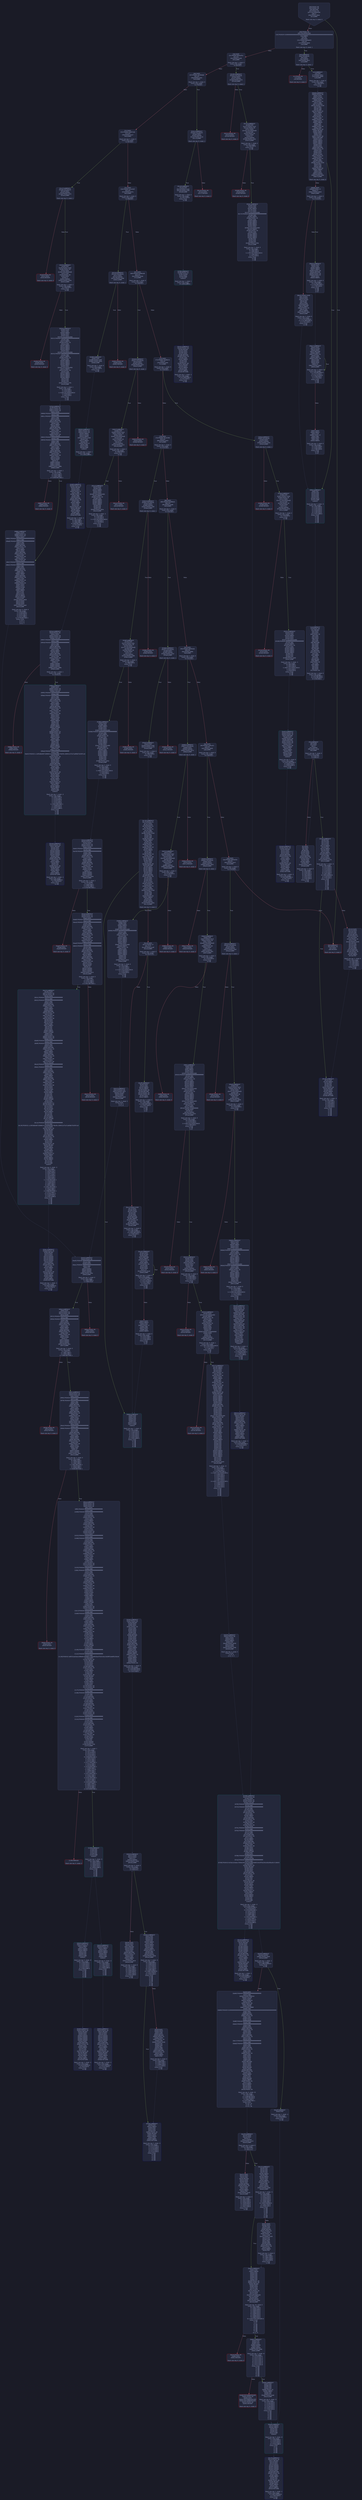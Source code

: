 digraph G {
    node [shape=box, style="filled, rounded", color="#565f89", fontcolor="#c0caf5", fontname="Helvetica", fillcolor="#24283b"];
    edge [color="#414868", fontcolor="#c0caf5", fontname="Helvetica"];
    bgcolor="#1a1b26";
    0 [ label = "[00] PUSH1 80
[02] PUSH1 40
[04] MSTORE
[05] PUSH1 04
[07] CALLDATASIZE
[08] LT
[09] PUSH2 00b4
[0c] JUMPI

Stack size req: 0, sizeΔ: 0
" shape = invhouse]
    1 [ label = "[0d] PUSH1 00
[0f] CALLDATALOAD
[10] PUSH29 0100000000000000000000000000000000000000000000000000000000
[2e] SWAP1
[2f] DIV
[30] DUP1
[31] PUSH4 06fdde03
[36] EQ
[37] PUSH2 00b9
[3a] JUMPI

Stack size req: 0, sizeΔ: 1
"]
    2 [ label = "[3b] DUP1
[3c] PUSH4 095ea7b3
[41] EQ
[42] PUSH2 0149
[45] JUMPI

Stack size req: 1, sizeΔ: 0
Entry->Op usage:
	0->65:EQ:1
"]
    3 [ label = "[46] DUP1
[47] PUSH4 18160ddd
[4c] EQ
[4d] PUSH2 01bc
[50] JUMPI

Stack size req: 1, sizeΔ: 0
Entry->Op usage:
	0->76:EQ:1
"]
    4 [ label = "[51] DUP1
[52] PUSH4 23b872dd
[57] EQ
[58] PUSH2 01e7
[5b] JUMPI

Stack size req: 1, sizeΔ: 0
Entry->Op usage:
	0->87:EQ:1
"]
    5 [ label = "[5c] DUP1
[5d] PUSH4 313ce567
[62] EQ
[63] PUSH2 027a
[66] JUMPI

Stack size req: 1, sizeΔ: 0
Entry->Op usage:
	0->98:EQ:1
"]
    6 [ label = "[67] DUP1
[68] PUSH4 42966c68
[6d] EQ
[6e] PUSH2 02ab
[71] JUMPI

Stack size req: 1, sizeΔ: 0
Entry->Op usage:
	0->109:EQ:1
"]
    7 [ label = "[72] DUP1
[73] PUSH4 70a08231
[78] EQ
[79] PUSH2 02fe
[7c] JUMPI

Stack size req: 1, sizeΔ: 0
Entry->Op usage:
	0->120:EQ:1
"]
    8 [ label = "[7d] DUP1
[7e] PUSH4 79cc6790
[83] EQ
[84] PUSH2 0363
[87] JUMPI

Stack size req: 1, sizeΔ: 0
Entry->Op usage:
	0->131:EQ:1
"]
    9 [ label = "[88] DUP1
[89] PUSH4 95d89b41
[8e] EQ
[8f] PUSH2 03d6
[92] JUMPI

Stack size req: 1, sizeΔ: 0
Entry->Op usage:
	0->142:EQ:1
"]
    10 [ label = "[93] DUP1
[94] PUSH4 a9059cbb
[99] EQ
[9a] PUSH2 0466
[9d] JUMPI

Stack size req: 1, sizeΔ: 0
Entry->Op usage:
	0->153:EQ:1
"]
    11 [ label = "[9e] DUP1
[9f] PUSH4 cae9ca51
[a4] EQ
[a5] PUSH2 04d9
[a8] JUMPI

Stack size req: 1, sizeΔ: 0
Entry->Op usage:
	0->164:EQ:1
"]
    12 [ label = "[a9] DUP1
[aa] PUSH4 dd62ed3e
[af] EQ
[b0] PUSH2 05e3
[b3] JUMPI

Stack size req: 1, sizeΔ: 0
Entry->Op usage:
	0->175:EQ:1
"]
    13 [ label = "[b4] JUMPDEST
[b5] PUSH1 00
[b7] DUP1
[b8] REVERT

Stack size req: 0, sizeΔ: 0
" color = "red"]
    14 [ label = "[b9] JUMPDEST
[ba] CALLVALUE
[bb] DUP1
[bc] ISZERO
[bd] PUSH2 00c5
[c0] JUMPI

Stack size req: 0, sizeΔ: 1
"]
    15 [ label = "[c1] PUSH1 00
[c3] DUP1
[c4] REVERT

Stack size req: 0, sizeΔ: 0
" color = "red"]
    16 [ label = "[c5] JUMPDEST
[c6] POP
[c7] PUSH2 00ce
[ca] PUSH2 0668
[cd] JUMP

Stack size req: 1, sizeΔ: 0
Entry->Op usage:
	0->198:POP:0
Entry->Exit:
	0->😵
"]
    17 [ label = "[ce] JUMPDEST
[cf] PUSH1 40
[d1] MLOAD
[d2] DUP1
[d3] DUP1
[d4] PUSH1 20
[d6] ADD
[d7] DUP3
[d8] DUP2
[d9] SUB
[da] DUP3
[db] MSTORE
[dc] DUP4
[dd] DUP2
[de] DUP2
[df] MLOAD
[e0] DUP2
[e1] MSTORE
[e2] PUSH1 20
[e4] ADD
[e5] SWAP2
[e6] POP
[e7] DUP1
[e8] MLOAD
[e9] SWAP1
[ea] PUSH1 20
[ec] ADD
[ed] SWAP1
[ee] DUP1
[ef] DUP4
[f0] DUP4
[f1] PUSH1 00

Stack size req: 1, sizeΔ: 9
Entry->Op usage:
	0->223:MLOAD:0
	0->232:MLOAD:0
	0->236:ADD:1
"]
    18 [ label = "[f3] JUMPDEST
[f4] DUP4
[f5] DUP2
[f6] LT
[f7] ISZERO
[f8] PUSH2 010e
[fb] JUMPI

Stack size req: 4, sizeΔ: 0
Entry->Op usage:
	0->246:LT:0
	3->246:LT:1
"]
    19 [ label = "[fc] DUP1
[fd] DUP3
[fe] ADD
[ff] MLOAD
[0100] DUP2
[0101] DUP5
[0102] ADD
[0103] MSTORE
[0104] PUSH1 20
[0106] DUP2
[0107] ADD
[0108] SWAP1
[0109] POP
[010a] PUSH2 00f3
[010d] JUMP

Stack size req: 3, sizeΔ: 0
Entry->Op usage:
	0->254:ADD:1
	0->258:ADD:1
	0->263:ADD:0
	0->265:POP:0
	1->254:ADD:0
	2->258:ADD:0
Entry->Exit:
	0->😵
"]
    20 [ label = "[010e] JUMPDEST
[010f] POP
[0110] POP
[0111] POP
[0112] POP
[0113] SWAP1
[0114] POP
[0115] SWAP1
[0116] DUP2
[0117] ADD
[0118] SWAP1
[0119] PUSH1 1f
[011b] AND
[011c] DUP1
[011d] ISZERO
[011e] PUSH2 013b
[0121] JUMPI

Stack size req: 7, sizeΔ: -5
Entry->Op usage:
	0->271:POP:0
	1->272:POP:0
	2->273:POP:0
	3->274:POP:0
	4->279:ADD:0
	4->283:AND:1
	4->285:ISZERO:0
	5->276:POP:0
	6->279:ADD:1
Entry->Exit:
	0->😵
	1->😵
	2->😵
	3->😵
	4->0
	5->😵
	6->😵
"]
    21 [ label = "[0122] DUP1
[0123] DUP3
[0124] SUB
[0125] DUP1
[0126] MLOAD
[0127] PUSH1 01
[0129] DUP4
[012a] PUSH1 20
[012c] SUB
[012d] PUSH2 0100
[0130] EXP
[0131] SUB
[0132] NOT
[0133] AND
[0134] DUP2
[0135] MSTORE
[0136] PUSH1 20
[0138] ADD
[0139] SWAP2
[013a] POP

Stack size req: 2, sizeΔ: 0
Entry->Op usage:
	0->292:SUB:1
	0->300:SUB:1
	1->292:SUB:0
	1->314:POP:0
Entry->Exit:
	1->😵
"]
    22 [ label = "[013b] JUMPDEST
[013c] POP
[013d] SWAP3
[013e] POP
[013f] POP
[0140] POP
[0141] PUSH1 40
[0143] MLOAD
[0144] DUP1
[0145] SWAP2
[0146] SUB
[0147] SWAP1
[0148] RETURN

Stack size req: 5, sizeΔ: -5
Entry->Op usage:
	0->316:POP:0
	1->326:SUB:0
	2->319:POP:0
	3->320:POP:0
	4->318:POP:0
Entry->Exit:
	0->😵
	1->😵
	2->😵
	3->😵
	4->😵
" color = "darkblue"]
    23 [ label = "[0149] JUMPDEST
[014a] CALLVALUE
[014b] DUP1
[014c] ISZERO
[014d] PUSH2 0155
[0150] JUMPI

Stack size req: 0, sizeΔ: 1
"]
    24 [ label = "[0151] PUSH1 00
[0153] DUP1
[0154] REVERT

Stack size req: 0, sizeΔ: 0
" color = "red"]
    25 [ label = "[0155] JUMPDEST
[0156] POP
[0157] PUSH2 01a2
[015a] PUSH1 04
[015c] DUP1
[015d] CALLDATASIZE
[015e] SUB
[015f] PUSH1 40
[0161] DUP2
[0162] LT
[0163] ISZERO
[0164] PUSH2 016c
[0167] JUMPI

Stack size req: 1, sizeΔ: 2
Entry->Op usage:
	0->342:POP:0
Entry->Exit:
	0->😵
"]
    26 [ label = "[0168] PUSH1 00
[016a] DUP1
[016b] REVERT

Stack size req: 0, sizeΔ: 0
" color = "red"]
    27 [ label = "[016c] JUMPDEST
[016d] DUP2
[016e] ADD
[016f] SWAP1
[0170] DUP1
[0171] DUP1
[0172] CALLDATALOAD
[0173] PUSH20 ffffffffffffffffffffffffffffffffffffffff
[0188] AND
[0189] SWAP1
[018a] PUSH1 20
[018c] ADD
[018d] SWAP1
[018e] SWAP3
[018f] SWAP2
[0190] SWAP1
[0191] DUP1
[0192] CALLDATALOAD
[0193] SWAP1
[0194] PUSH1 20
[0196] ADD
[0197] SWAP1
[0198] SWAP3
[0199] SWAP2
[019a] SWAP1
[019b] POP
[019c] POP
[019d] POP
[019e] PUSH2 0706
[01a1] JUMP

Stack size req: 2, sizeΔ: 0
Entry->Op usage:
	0->366:ADD:1
	1->366:ADD:0
	1->370:CALLDATALOAD:0
	1->396:ADD:1
	1->412:POP:0
Entry->Exit:
	0->😵
	1->😵
"]
    28 [ label = "[01a2] JUMPDEST
[01a3] PUSH1 40
[01a5] MLOAD
[01a6] DUP1
[01a7] DUP3
[01a8] ISZERO
[01a9] ISZERO
[01aa] ISZERO
[01ab] ISZERO
[01ac] DUP2
[01ad] MSTORE
[01ae] PUSH1 20
[01b0] ADD
[01b1] SWAP2
[01b2] POP
[01b3] POP
[01b4] PUSH1 40
[01b6] MLOAD
[01b7] DUP1
[01b8] SWAP2
[01b9] SUB
[01ba] SWAP1
[01bb] RETURN

Stack size req: 1, sizeΔ: -1
Entry->Op usage:
	0->424:ISZERO:0
	0->434:POP:0
Entry->Exit:
	0->😵
" color = "darkblue"]
    29 [ label = "[01bc] JUMPDEST
[01bd] CALLVALUE
[01be] DUP1
[01bf] ISZERO
[01c0] PUSH2 01c8
[01c3] JUMPI

Stack size req: 0, sizeΔ: 1
"]
    30 [ label = "[01c4] PUSH1 00
[01c6] DUP1
[01c7] REVERT

Stack size req: 0, sizeΔ: 0
" color = "red"]
    31 [ label = "[01c8] JUMPDEST
[01c9] POP
[01ca] PUSH2 01d1
[01cd] PUSH2 07f8
[01d0] JUMP

Stack size req: 1, sizeΔ: 0
Entry->Op usage:
	0->457:POP:0
Entry->Exit:
	0->😵
"]
    32 [ label = "[01d1] JUMPDEST
[01d2] PUSH1 40
[01d4] MLOAD
[01d5] DUP1
[01d6] DUP3
[01d7] DUP2
[01d8] MSTORE
[01d9] PUSH1 20
[01db] ADD
[01dc] SWAP2
[01dd] POP
[01de] POP
[01df] PUSH1 40
[01e1] MLOAD
[01e2] DUP1
[01e3] SWAP2
[01e4] SUB
[01e5] SWAP1
[01e6] RETURN

Stack size req: 1, sizeΔ: -1
Entry->Op usage:
	0->472:MSTORE:1
	0->477:POP:0
Entry->Exit:
	0->😵
" color = "darkblue"]
    33 [ label = "[01e7] JUMPDEST
[01e8] CALLVALUE
[01e9] DUP1
[01ea] ISZERO
[01eb] PUSH2 01f3
[01ee] JUMPI

Stack size req: 0, sizeΔ: 1
"]
    34 [ label = "[01ef] PUSH1 00
[01f1] DUP1
[01f2] REVERT

Stack size req: 0, sizeΔ: 0
" color = "red"]
    35 [ label = "[01f3] JUMPDEST
[01f4] POP
[01f5] PUSH2 0260
[01f8] PUSH1 04
[01fa] DUP1
[01fb] CALLDATASIZE
[01fc] SUB
[01fd] PUSH1 60
[01ff] DUP2
[0200] LT
[0201] ISZERO
[0202] PUSH2 020a
[0205] JUMPI

Stack size req: 1, sizeΔ: 2
Entry->Op usage:
	0->500:POP:0
Entry->Exit:
	0->😵
"]
    36 [ label = "[0206] PUSH1 00
[0208] DUP1
[0209] REVERT

Stack size req: 0, sizeΔ: 0
" color = "red"]
    37 [ label = "[020a] JUMPDEST
[020b] DUP2
[020c] ADD
[020d] SWAP1
[020e] DUP1
[020f] DUP1
[0210] CALLDATALOAD
[0211] PUSH20 ffffffffffffffffffffffffffffffffffffffff
[0226] AND
[0227] SWAP1
[0228] PUSH1 20
[022a] ADD
[022b] SWAP1
[022c] SWAP3
[022d] SWAP2
[022e] SWAP1
[022f] DUP1
[0230] CALLDATALOAD
[0231] PUSH20 ffffffffffffffffffffffffffffffffffffffff
[0246] AND
[0247] SWAP1
[0248] PUSH1 20
[024a] ADD
[024b] SWAP1
[024c] SWAP3
[024d] SWAP2
[024e] SWAP1
[024f] DUP1
[0250] CALLDATALOAD
[0251] SWAP1
[0252] PUSH1 20
[0254] ADD
[0255] SWAP1
[0256] SWAP3
[0257] SWAP2
[0258] SWAP1
[0259] POP
[025a] POP
[025b] POP
[025c] PUSH2 07fe
[025f] JUMP

Stack size req: 2, sizeΔ: 1
Entry->Op usage:
	0->524:ADD:1
	1->524:ADD:0
	1->528:CALLDATALOAD:0
	1->554:ADD:1
	1->602:POP:0
Entry->Exit:
	0->😵
	1->😵
"]
    38 [ label = "[0260] JUMPDEST
[0261] PUSH1 40
[0263] MLOAD
[0264] DUP1
[0265] DUP3
[0266] ISZERO
[0267] ISZERO
[0268] ISZERO
[0269] ISZERO
[026a] DUP2
[026b] MSTORE
[026c] PUSH1 20
[026e] ADD
[026f] SWAP2
[0270] POP
[0271] POP
[0272] PUSH1 40
[0274] MLOAD
[0275] DUP1
[0276] SWAP2
[0277] SUB
[0278] SWAP1
[0279] RETURN

Stack size req: 1, sizeΔ: -1
Entry->Op usage:
	0->614:ISZERO:0
	0->624:POP:0
Entry->Exit:
	0->😵
" color = "darkblue"]
    39 [ label = "[027a] JUMPDEST
[027b] CALLVALUE
[027c] DUP1
[027d] ISZERO
[027e] PUSH2 0286
[0281] JUMPI

Stack size req: 0, sizeΔ: 1
"]
    40 [ label = "[0282] PUSH1 00
[0284] DUP1
[0285] REVERT

Stack size req: 0, sizeΔ: 0
" color = "red"]
    41 [ label = "[0286] JUMPDEST
[0287] POP
[0288] PUSH2 028f
[028b] PUSH2 092b
[028e] JUMP

Stack size req: 1, sizeΔ: 0
Entry->Op usage:
	0->647:POP:0
Entry->Exit:
	0->😵
"]
    42 [ label = "[028f] JUMPDEST
[0290] PUSH1 40
[0292] MLOAD
[0293] DUP1
[0294] DUP3
[0295] PUSH1 ff
[0297] AND
[0298] PUSH1 ff
[029a] AND
[029b] DUP2
[029c] MSTORE
[029d] PUSH1 20
[029f] ADD
[02a0] SWAP2
[02a1] POP
[02a2] POP
[02a3] PUSH1 40
[02a5] MLOAD
[02a6] DUP1
[02a7] SWAP2
[02a8] SUB
[02a9] SWAP1
[02aa] RETURN

Stack size req: 1, sizeΔ: -1
Entry->Op usage:
	0->663:AND:1
	0->666:AND:1
	0->668:MSTORE:1
	0->673:POP:0
Entry->Exit:
	0->😵
" color = "darkblue"]
    43 [ label = "[02ab] JUMPDEST
[02ac] CALLVALUE
[02ad] DUP1
[02ae] ISZERO
[02af] PUSH2 02b7
[02b2] JUMPI

Stack size req: 0, sizeΔ: 1
"]
    44 [ label = "[02b3] PUSH1 00
[02b5] DUP1
[02b6] REVERT

Stack size req: 0, sizeΔ: 0
" color = "red"]
    45 [ label = "[02b7] JUMPDEST
[02b8] POP
[02b9] PUSH2 02e4
[02bc] PUSH1 04
[02be] DUP1
[02bf] CALLDATASIZE
[02c0] SUB
[02c1] PUSH1 20
[02c3] DUP2
[02c4] LT
[02c5] ISZERO
[02c6] PUSH2 02ce
[02c9] JUMPI

Stack size req: 1, sizeΔ: 2
Entry->Op usage:
	0->696:POP:0
Entry->Exit:
	0->😵
"]
    46 [ label = "[02ca] PUSH1 00
[02cc] DUP1
[02cd] REVERT

Stack size req: 0, sizeΔ: 0
" color = "red"]
    47 [ label = "[02ce] JUMPDEST
[02cf] DUP2
[02d0] ADD
[02d1] SWAP1
[02d2] DUP1
[02d3] DUP1
[02d4] CALLDATALOAD
[02d5] SWAP1
[02d6] PUSH1 20
[02d8] ADD
[02d9] SWAP1
[02da] SWAP3
[02db] SWAP2
[02dc] SWAP1
[02dd] POP
[02de] POP
[02df] POP
[02e0] PUSH2 093e
[02e3] JUMP

Stack size req: 2, sizeΔ: -1
Entry->Op usage:
	0->720:ADD:1
	1->720:ADD:0
	1->724:CALLDATALOAD:0
	1->728:ADD:1
	1->734:POP:0
Entry->Exit:
	0->😵
	1->😵
"]
    48 [ label = "[02e4] JUMPDEST
[02e5] PUSH1 40
[02e7] MLOAD
[02e8] DUP1
[02e9] DUP3
[02ea] ISZERO
[02eb] ISZERO
[02ec] ISZERO
[02ed] ISZERO
[02ee] DUP2
[02ef] MSTORE
[02f0] PUSH1 20
[02f2] ADD
[02f3] SWAP2
[02f4] POP
[02f5] POP
[02f6] PUSH1 40
[02f8] MLOAD
[02f9] DUP1
[02fa] SWAP2
[02fb] SUB
[02fc] SWAP1
[02fd] RETURN

Stack size req: 1, sizeΔ: -1
Entry->Op usage:
	0->746:ISZERO:0
	0->756:POP:0
Entry->Exit:
	0->😵
" color = "darkblue"]
    49 [ label = "[02fe] JUMPDEST
[02ff] CALLVALUE
[0300] DUP1
[0301] ISZERO
[0302] PUSH2 030a
[0305] JUMPI

Stack size req: 0, sizeΔ: 1
"]
    50 [ label = "[0306] PUSH1 00
[0308] DUP1
[0309] REVERT

Stack size req: 0, sizeΔ: 0
" color = "red"]
    51 [ label = "[030a] JUMPDEST
[030b] POP
[030c] PUSH2 034d
[030f] PUSH1 04
[0311] DUP1
[0312] CALLDATASIZE
[0313] SUB
[0314] PUSH1 20
[0316] DUP2
[0317] LT
[0318] ISZERO
[0319] PUSH2 0321
[031c] JUMPI

Stack size req: 1, sizeΔ: 2
Entry->Op usage:
	0->779:POP:0
Entry->Exit:
	0->😵
"]
    52 [ label = "[031d] PUSH1 00
[031f] DUP1
[0320] REVERT

Stack size req: 0, sizeΔ: 0
" color = "red"]
    53 [ label = "[0321] JUMPDEST
[0322] DUP2
[0323] ADD
[0324] SWAP1
[0325] DUP1
[0326] DUP1
[0327] CALLDATALOAD
[0328] PUSH20 ffffffffffffffffffffffffffffffffffffffff
[033d] AND
[033e] SWAP1
[033f] PUSH1 20
[0341] ADD
[0342] SWAP1
[0343] SWAP3
[0344] SWAP2
[0345] SWAP1
[0346] POP
[0347] POP
[0348] POP
[0349] PUSH2 0a42
[034c] JUMP

Stack size req: 2, sizeΔ: -1
Entry->Op usage:
	0->803:ADD:1
	1->803:ADD:0
	1->807:CALLDATALOAD:0
	1->833:ADD:1
	1->839:POP:0
Entry->Exit:
	0->😵
	1->😵
"]
    54 [ label = "[034d] JUMPDEST
[034e] PUSH1 40
[0350] MLOAD
[0351] DUP1
[0352] DUP3
[0353] DUP2
[0354] MSTORE
[0355] PUSH1 20
[0357] ADD
[0358] SWAP2
[0359] POP
[035a] POP
[035b] PUSH1 40
[035d] MLOAD
[035e] DUP1
[035f] SWAP2
[0360] SUB
[0361] SWAP1
[0362] RETURN

Stack size req: 1, sizeΔ: -1
Entry->Op usage:
	0->852:MSTORE:1
	0->857:POP:0
Entry->Exit:
	0->😵
" color = "darkblue"]
    55 [ label = "[0363] JUMPDEST
[0364] CALLVALUE
[0365] DUP1
[0366] ISZERO
[0367] PUSH2 036f
[036a] JUMPI

Stack size req: 0, sizeΔ: 1
"]
    56 [ label = "[036b] PUSH1 00
[036d] DUP1
[036e] REVERT

Stack size req: 0, sizeΔ: 0
" color = "red"]
    57 [ label = "[036f] JUMPDEST
[0370] POP
[0371] PUSH2 03bc
[0374] PUSH1 04
[0376] DUP1
[0377] CALLDATASIZE
[0378] SUB
[0379] PUSH1 40
[037b] DUP2
[037c] LT
[037d] ISZERO
[037e] PUSH2 0386
[0381] JUMPI

Stack size req: 1, sizeΔ: 2
Entry->Op usage:
	0->880:POP:0
Entry->Exit:
	0->😵
"]
    58 [ label = "[0382] PUSH1 00
[0384] DUP1
[0385] REVERT

Stack size req: 0, sizeΔ: 0
" color = "red"]
    59 [ label = "[0386] JUMPDEST
[0387] DUP2
[0388] ADD
[0389] SWAP1
[038a] DUP1
[038b] DUP1
[038c] CALLDATALOAD
[038d] PUSH20 ffffffffffffffffffffffffffffffffffffffff
[03a2] AND
[03a3] SWAP1
[03a4] PUSH1 20
[03a6] ADD
[03a7] SWAP1
[03a8] SWAP3
[03a9] SWAP2
[03aa] SWAP1
[03ab] DUP1
[03ac] CALLDATALOAD
[03ad] SWAP1
[03ae] PUSH1 20
[03b0] ADD
[03b1] SWAP1
[03b2] SWAP3
[03b3] SWAP2
[03b4] SWAP1
[03b5] POP
[03b6] POP
[03b7] POP
[03b8] PUSH2 0a5a
[03bb] JUMP

Stack size req: 2, sizeΔ: 0
Entry->Op usage:
	0->904:ADD:1
	1->904:ADD:0
	1->908:CALLDATALOAD:0
	1->934:ADD:1
	1->950:POP:0
Entry->Exit:
	0->😵
	1->😵
"]
    60 [ label = "[03bc] JUMPDEST
[03bd] PUSH1 40
[03bf] MLOAD
[03c0] DUP1
[03c1] DUP3
[03c2] ISZERO
[03c3] ISZERO
[03c4] ISZERO
[03c5] ISZERO
[03c6] DUP2
[03c7] MSTORE
[03c8] PUSH1 20
[03ca] ADD
[03cb] SWAP2
[03cc] POP
[03cd] POP
[03ce] PUSH1 40
[03d0] MLOAD
[03d1] DUP1
[03d2] SWAP2
[03d3] SUB
[03d4] SWAP1
[03d5] RETURN

Stack size req: 1, sizeΔ: -1
Entry->Op usage:
	0->962:ISZERO:0
	0->972:POP:0
Entry->Exit:
	0->😵
" color = "darkblue"]
    61 [ label = "[03d6] JUMPDEST
[03d7] CALLVALUE
[03d8] DUP1
[03d9] ISZERO
[03da] PUSH2 03e2
[03dd] JUMPI

Stack size req: 0, sizeΔ: 1
"]
    62 [ label = "[03de] PUSH1 00
[03e0] DUP1
[03e1] REVERT

Stack size req: 0, sizeΔ: 0
" color = "red"]
    63 [ label = "[03e2] JUMPDEST
[03e3] POP
[03e4] PUSH2 03eb
[03e7] PUSH2 0c74
[03ea] JUMP

Stack size req: 1, sizeΔ: 0
Entry->Op usage:
	0->995:POP:0
Entry->Exit:
	0->😵
"]
    64 [ label = "[03eb] JUMPDEST
[03ec] PUSH1 40
[03ee] MLOAD
[03ef] DUP1
[03f0] DUP1
[03f1] PUSH1 20
[03f3] ADD
[03f4] DUP3
[03f5] DUP2
[03f6] SUB
[03f7] DUP3
[03f8] MSTORE
[03f9] DUP4
[03fa] DUP2
[03fb] DUP2
[03fc] MLOAD
[03fd] DUP2
[03fe] MSTORE
[03ff] PUSH1 20
[0401] ADD
[0402] SWAP2
[0403] POP
[0404] DUP1
[0405] MLOAD
[0406] SWAP1
[0407] PUSH1 20
[0409] ADD
[040a] SWAP1
[040b] DUP1
[040c] DUP4
[040d] DUP4
[040e] PUSH1 00

Stack size req: 1, sizeΔ: 9
Entry->Op usage:
	0->1020:MLOAD:0
	0->1029:MLOAD:0
	0->1033:ADD:1
"]
    65 [ label = "[0410] JUMPDEST
[0411] DUP4
[0412] DUP2
[0413] LT
[0414] ISZERO
[0415] PUSH2 042b
[0418] JUMPI

Stack size req: 4, sizeΔ: 0
Entry->Op usage:
	0->1043:LT:0
	3->1043:LT:1
"]
    66 [ label = "[0419] DUP1
[041a] DUP3
[041b] ADD
[041c] MLOAD
[041d] DUP2
[041e] DUP5
[041f] ADD
[0420] MSTORE
[0421] PUSH1 20
[0423] DUP2
[0424] ADD
[0425] SWAP1
[0426] POP
[0427] PUSH2 0410
[042a] JUMP

Stack size req: 3, sizeΔ: 0
Entry->Op usage:
	0->1051:ADD:1
	0->1055:ADD:1
	0->1060:ADD:0
	0->1062:POP:0
	1->1051:ADD:0
	2->1055:ADD:0
Entry->Exit:
	0->😵
"]
    67 [ label = "[042b] JUMPDEST
[042c] POP
[042d] POP
[042e] POP
[042f] POP
[0430] SWAP1
[0431] POP
[0432] SWAP1
[0433] DUP2
[0434] ADD
[0435] SWAP1
[0436] PUSH1 1f
[0438] AND
[0439] DUP1
[043a] ISZERO
[043b] PUSH2 0458
[043e] JUMPI

Stack size req: 7, sizeΔ: -5
Entry->Op usage:
	0->1068:POP:0
	1->1069:POP:0
	2->1070:POP:0
	3->1071:POP:0
	4->1076:ADD:0
	4->1080:AND:1
	4->1082:ISZERO:0
	5->1073:POP:0
	6->1076:ADD:1
Entry->Exit:
	0->😵
	1->😵
	2->😵
	3->😵
	4->0
	5->😵
	6->😵
"]
    68 [ label = "[043f] DUP1
[0440] DUP3
[0441] SUB
[0442] DUP1
[0443] MLOAD
[0444] PUSH1 01
[0446] DUP4
[0447] PUSH1 20
[0449] SUB
[044a] PUSH2 0100
[044d] EXP
[044e] SUB
[044f] NOT
[0450] AND
[0451] DUP2
[0452] MSTORE
[0453] PUSH1 20
[0455] ADD
[0456] SWAP2
[0457] POP

Stack size req: 2, sizeΔ: 0
Entry->Op usage:
	0->1089:SUB:1
	0->1097:SUB:1
	1->1089:SUB:0
	1->1111:POP:0
Entry->Exit:
	1->😵
"]
    69 [ label = "[0458] JUMPDEST
[0459] POP
[045a] SWAP3
[045b] POP
[045c] POP
[045d] POP
[045e] PUSH1 40
[0460] MLOAD
[0461] DUP1
[0462] SWAP2
[0463] SUB
[0464] SWAP1
[0465] RETURN

Stack size req: 5, sizeΔ: -5
Entry->Op usage:
	0->1113:POP:0
	1->1123:SUB:0
	2->1116:POP:0
	3->1117:POP:0
	4->1115:POP:0
Entry->Exit:
	0->😵
	1->😵
	2->😵
	3->😵
	4->😵
" color = "darkblue"]
    70 [ label = "[0466] JUMPDEST
[0467] CALLVALUE
[0468] DUP1
[0469] ISZERO
[046a] PUSH2 0472
[046d] JUMPI

Stack size req: 0, sizeΔ: 1
"]
    71 [ label = "[046e] PUSH1 00
[0470] DUP1
[0471] REVERT

Stack size req: 0, sizeΔ: 0
" color = "red"]
    72 [ label = "[0472] JUMPDEST
[0473] POP
[0474] PUSH2 04bf
[0477] PUSH1 04
[0479] DUP1
[047a] CALLDATASIZE
[047b] SUB
[047c] PUSH1 40
[047e] DUP2
[047f] LT
[0480] ISZERO
[0481] PUSH2 0489
[0484] JUMPI

Stack size req: 1, sizeΔ: 2
Entry->Op usage:
	0->1139:POP:0
Entry->Exit:
	0->😵
"]
    73 [ label = "[0485] PUSH1 00
[0487] DUP1
[0488] REVERT

Stack size req: 0, sizeΔ: 0
" color = "red"]
    74 [ label = "[0489] JUMPDEST
[048a] DUP2
[048b] ADD
[048c] SWAP1
[048d] DUP1
[048e] DUP1
[048f] CALLDATALOAD
[0490] PUSH20 ffffffffffffffffffffffffffffffffffffffff
[04a5] AND
[04a6] SWAP1
[04a7] PUSH1 20
[04a9] ADD
[04aa] SWAP1
[04ab] SWAP3
[04ac] SWAP2
[04ad] SWAP1
[04ae] DUP1
[04af] CALLDATALOAD
[04b0] SWAP1
[04b1] PUSH1 20
[04b3] ADD
[04b4] SWAP1
[04b5] SWAP3
[04b6] SWAP2
[04b7] SWAP1
[04b8] POP
[04b9] POP
[04ba] POP
[04bb] PUSH2 0d12
[04be] JUMP

Stack size req: 2, sizeΔ: 0
Entry->Op usage:
	0->1163:ADD:1
	1->1163:ADD:0
	1->1167:CALLDATALOAD:0
	1->1193:ADD:1
	1->1209:POP:0
Entry->Exit:
	0->😵
	1->😵
"]
    75 [ label = "[04bf] JUMPDEST
[04c0] PUSH1 40
[04c2] MLOAD
[04c3] DUP1
[04c4] DUP3
[04c5] ISZERO
[04c6] ISZERO
[04c7] ISZERO
[04c8] ISZERO
[04c9] DUP2
[04ca] MSTORE
[04cb] PUSH1 20
[04cd] ADD
[04ce] SWAP2
[04cf] POP
[04d0] POP
[04d1] PUSH1 40
[04d3] MLOAD
[04d4] DUP1
[04d5] SWAP2
[04d6] SUB
[04d7] SWAP1
[04d8] RETURN

Stack size req: 1, sizeΔ: -1
Entry->Op usage:
	0->1221:ISZERO:0
	0->1231:POP:0
Entry->Exit:
	0->😵
" color = "darkblue"]
    76 [ label = "[04d9] JUMPDEST
[04da] CALLVALUE
[04db] DUP1
[04dc] ISZERO
[04dd] PUSH2 04e5
[04e0] JUMPI

Stack size req: 0, sizeΔ: 1
"]
    77 [ label = "[04e1] PUSH1 00
[04e3] DUP1
[04e4] REVERT

Stack size req: 0, sizeΔ: 0
" color = "red"]
    78 [ label = "[04e5] JUMPDEST
[04e6] POP
[04e7] PUSH2 05c9
[04ea] PUSH1 04
[04ec] DUP1
[04ed] CALLDATASIZE
[04ee] SUB
[04ef] PUSH1 60
[04f1] DUP2
[04f2] LT
[04f3] ISZERO
[04f4] PUSH2 04fc
[04f7] JUMPI

Stack size req: 1, sizeΔ: 2
Entry->Op usage:
	0->1254:POP:0
Entry->Exit:
	0->😵
"]
    79 [ label = "[04f8] PUSH1 00
[04fa] DUP1
[04fb] REVERT

Stack size req: 0, sizeΔ: 0
" color = "red"]
    80 [ label = "[04fc] JUMPDEST
[04fd] DUP2
[04fe] ADD
[04ff] SWAP1
[0500] DUP1
[0501] DUP1
[0502] CALLDATALOAD
[0503] PUSH20 ffffffffffffffffffffffffffffffffffffffff
[0518] AND
[0519] SWAP1
[051a] PUSH1 20
[051c] ADD
[051d] SWAP1
[051e] SWAP3
[051f] SWAP2
[0520] SWAP1
[0521] DUP1
[0522] CALLDATALOAD
[0523] SWAP1
[0524] PUSH1 20
[0526] ADD
[0527] SWAP1
[0528] SWAP3
[0529] SWAP2
[052a] SWAP1
[052b] DUP1
[052c] CALLDATALOAD
[052d] SWAP1
[052e] PUSH1 20
[0530] ADD
[0531] SWAP1
[0532] PUSH5 0100000000
[0538] DUP2
[0539] GT
[053a] ISZERO
[053b] PUSH2 0543
[053e] JUMPI

Stack size req: 2, sizeΔ: 4
Entry->Op usage:
	0->1278:ADD:1
	1->1278:ADD:0
	1->1282:CALLDATALOAD:0
	1->1308:ADD:1
Entry->Exit:
	0->😵
	1->2
"]
    81 [ label = "[053f] PUSH1 00
[0541] DUP1
[0542] REVERT

Stack size req: 0, sizeΔ: 0
" color = "red"]
    82 [ label = "[0543] JUMPDEST
[0544] DUP3
[0545] ADD
[0546] DUP4
[0547] PUSH1 20
[0549] DUP3
[054a] ADD
[054b] GT
[054c] ISZERO
[054d] PUSH2 0555
[0550] JUMPI

Stack size req: 4, sizeΔ: 0
Entry->Op usage:
	0->1349:ADD:1
	2->1349:ADD:0
	3->1355:GT:1
Entry->Exit:
	0->😵
"]
    83 [ label = "[0551] PUSH1 00
[0553] DUP1
[0554] REVERT

Stack size req: 0, sizeΔ: 0
" color = "red"]
    84 [ label = "[0555] JUMPDEST
[0556] DUP1
[0557] CALLDATALOAD
[0558] SWAP1
[0559] PUSH1 20
[055b] ADD
[055c] SWAP2
[055d] DUP5
[055e] PUSH1 01
[0560] DUP4
[0561] MUL
[0562] DUP5
[0563] ADD
[0564] GT
[0565] PUSH5 0100000000
[056b] DUP4
[056c] GT
[056d] OR
[056e] ISZERO
[056f] PUSH2 0577
[0572] JUMPI

Stack size req: 4, sizeΔ: 1
Entry->Op usage:
	0->1367:CALLDATALOAD:0
	0->1371:ADD:1
	3->1380:GT:1
Entry->Exit:
	0->😵
	1->0
"]
    85 [ label = "[0573] PUSH1 00
[0575] DUP1
[0576] REVERT

Stack size req: 0, sizeΔ: 0
" color = "red"]
    86 [ label = "[0577] JUMPDEST
[0578] SWAP2
[0579] SWAP1
[057a] DUP1
[057b] DUP1
[057c] PUSH1 1f
[057e] ADD
[057f] PUSH1 20
[0581] DUP1
[0582] SWAP2
[0583] DIV
[0584] MUL
[0585] PUSH1 20
[0587] ADD
[0588] PUSH1 40
[058a] MLOAD
[058b] SWAP1
[058c] DUP2
[058d] ADD
[058e] PUSH1 40
[0590] MSTORE
[0591] DUP1
[0592] SWAP4
[0593] SWAP3
[0594] SWAP2
[0595] SWAP1
[0596] DUP2
[0597] DUP2
[0598] MSTORE
[0599] PUSH1 20
[059b] ADD
[059c] DUP4
[059d] DUP4
[059e] DUP1
[059f] DUP3
[05a0] DUP5
[05a1] CALLDATACOPY
[05a2] PUSH1 00
[05a4] DUP2
[05a5] DUP5
[05a6] ADD
[05a7] MSTORE
[05a8] PUSH1 1f
[05aa] NOT
[05ab] PUSH1 1f
[05ad] DUP3
[05ae] ADD
[05af] AND
[05b0] SWAP1
[05b1] POP
[05b2] DUP1
[05b3] DUP4
[05b4] ADD
[05b5] SWAP3
[05b6] POP
[05b7] POP
[05b8] POP
[05b9] POP
[05ba] POP
[05bb] POP
[05bc] POP
[05bd] SWAP2
[05be] SWAP3
[05bf] SWAP2
[05c0] SWAP3
[05c1] SWAP1
[05c2] POP
[05c3] POP
[05c4] POP
[05c5] PUSH2 0d29
[05c8] JUMP

Stack size req: 5, sizeΔ: -4
Entry->Op usage:
	0->1474:POP:0
	1->1406:ADD:1
	1->1432:MSTORE:1
	1->1441:CALLDATACOPY:2
	1->1446:ADD:1
	1->1454:ADD:0
	1->1457:POP:0
	1->1466:POP:0
	1->1467:POP:0
	2->1441:CALLDATACOPY:1
	2->1464:POP:0
	2->1468:POP:0
	3->1475:POP:0
	4->1476:POP:0
Entry->Exit:
	0->😵
	1->😵
	2->😵
	3->😵
	4->😵
"]
    87 [ label = "[05c9] JUMPDEST
[05ca] PUSH1 40
[05cc] MLOAD
[05cd] DUP1
[05ce] DUP3
[05cf] ISZERO
[05d0] ISZERO
[05d1] ISZERO
[05d2] ISZERO
[05d3] DUP2
[05d4] MSTORE
[05d5] PUSH1 20
[05d7] ADD
[05d8] SWAP2
[05d9] POP
[05da] POP
[05db] PUSH1 40
[05dd] MLOAD
[05de] DUP1
[05df] SWAP2
[05e0] SUB
[05e1] SWAP1
[05e2] RETURN

Stack size req: 1, sizeΔ: -1
Entry->Op usage:
	0->1487:ISZERO:0
	0->1497:POP:0
Entry->Exit:
	0->😵
" color = "darkblue"]
    88 [ label = "[05e3] JUMPDEST
[05e4] CALLVALUE
[05e5] DUP1
[05e6] ISZERO
[05e7] PUSH2 05ef
[05ea] JUMPI

Stack size req: 0, sizeΔ: 1
"]
    89 [ label = "[05eb] PUSH1 00
[05ed] DUP1
[05ee] REVERT

Stack size req: 0, sizeΔ: 0
" color = "red"]
    90 [ label = "[05ef] JUMPDEST
[05f0] POP
[05f1] PUSH2 0652
[05f4] PUSH1 04
[05f6] DUP1
[05f7] CALLDATASIZE
[05f8] SUB
[05f9] PUSH1 40
[05fb] DUP2
[05fc] LT
[05fd] ISZERO
[05fe] PUSH2 0606
[0601] JUMPI

Stack size req: 1, sizeΔ: 2
Entry->Op usage:
	0->1520:POP:0
Entry->Exit:
	0->😵
"]
    91 [ label = "[0602] PUSH1 00
[0604] DUP1
[0605] REVERT

Stack size req: 0, sizeΔ: 0
" color = "red"]
    92 [ label = "[0606] JUMPDEST
[0607] DUP2
[0608] ADD
[0609] SWAP1
[060a] DUP1
[060b] DUP1
[060c] CALLDATALOAD
[060d] PUSH20 ffffffffffffffffffffffffffffffffffffffff
[0622] AND
[0623] SWAP1
[0624] PUSH1 20
[0626] ADD
[0627] SWAP1
[0628] SWAP3
[0629] SWAP2
[062a] SWAP1
[062b] DUP1
[062c] CALLDATALOAD
[062d] PUSH20 ffffffffffffffffffffffffffffffffffffffff
[0642] AND
[0643] SWAP1
[0644] PUSH1 20
[0646] ADD
[0647] SWAP1
[0648] SWAP3
[0649] SWAP2
[064a] SWAP1
[064b] POP
[064c] POP
[064d] POP
[064e] PUSH2 0ead
[0651] JUMP

Stack size req: 2, sizeΔ: 0
Entry->Op usage:
	0->1544:ADD:1
	1->1544:ADD:0
	1->1548:CALLDATALOAD:0
	1->1574:ADD:1
	1->1612:POP:0
Entry->Exit:
	0->😵
	1->😵
"]
    93 [ label = "[0652] JUMPDEST
[0653] PUSH1 40
[0655] MLOAD
[0656] DUP1
[0657] DUP3
[0658] DUP2
[0659] MSTORE
[065a] PUSH1 20
[065c] ADD
[065d] SWAP2
[065e] POP
[065f] POP
[0660] PUSH1 40
[0662] MLOAD
[0663] DUP1
[0664] SWAP2
[0665] SUB
[0666] SWAP1
[0667] RETURN

Stack size req: 1, sizeΔ: -1
Entry->Op usage:
	0->1625:MSTORE:1
	0->1630:POP:0
Entry->Exit:
	0->😵
" color = "darkblue"]
    94 [ label = "[0668] JUMPDEST
[0669] PUSH1 00
[066b] DUP1
[066c] SLOAD
[066d] PUSH1 01
[066f] DUP2
[0670] PUSH1 01
[0672] AND
[0673] ISZERO
[0674] PUSH2 0100
[0677] MUL
[0678] SUB
[0679] AND
[067a] PUSH1 02
[067c] SWAP1
[067d] DIV
[067e] DUP1
[067f] PUSH1 1f
[0681] ADD
[0682] PUSH1 20
[0684] DUP1
[0685] SWAP2
[0686] DIV
[0687] MUL
[0688] PUSH1 20
[068a] ADD
[068b] PUSH1 40
[068d] MLOAD
[068e] SWAP1
[068f] DUP2
[0690] ADD
[0691] PUSH1 40
[0693] MSTORE
[0694] DUP1
[0695] SWAP3
[0696] SWAP2
[0697] SWAP1
[0698] DUP2
[0699] DUP2
[069a] MSTORE
[069b] PUSH1 20
[069d] ADD
[069e] DUP3
[069f] DUP1
[06a0] SLOAD
[06a1] PUSH1 01
[06a3] DUP2
[06a4] PUSH1 01
[06a6] AND
[06a7] ISZERO
[06a8] PUSH2 0100
[06ab] MUL
[06ac] SUB
[06ad] AND
[06ae] PUSH1 02
[06b0] SWAP1
[06b1] DIV
[06b2] DUP1
[06b3] ISZERO
[06b4] PUSH2 06fe
[06b7] JUMPI

Stack size req: 0, sizeΔ: 6
"]
    95 [ label = "[06b8] DUP1
[06b9] PUSH1 1f
[06bb] LT
[06bc] PUSH2 06d3
[06bf] JUMPI

Stack size req: 1, sizeΔ: 0
Entry->Op usage:
	0->1723:LT:1
"]
    96 [ label = "[06c0] PUSH2 0100
[06c3] DUP1
[06c4] DUP4
[06c5] SLOAD
[06c6] DIV
[06c7] MUL
[06c8] DUP4
[06c9] MSTORE
[06ca] SWAP2
[06cb] PUSH1 20
[06cd] ADD
[06ce] SWAP2
[06cf] PUSH2 06fe
[06d2] JUMP

Stack size req: 3, sizeΔ: 0
Entry->Op usage:
	1->1733:SLOAD:0
	2->1737:MSTORE:0
	2->1741:ADD:1
Entry->Exit:
	2->😵
"]
    97 [ label = "[06d3] JUMPDEST
[06d4] DUP3
[06d5] ADD
[06d6] SWAP2
[06d7] SWAP1
[06d8] PUSH1 00
[06da] MSTORE
[06db] PUSH1 20
[06dd] PUSH1 00
[06df] SHA3
[06e0] SWAP1

Stack size req: 3, sizeΔ: 0
Entry->Op usage:
	0->1749:ADD:1
	1->1754:MSTORE:1
	2->1749:ADD:0
Entry->Exit:
	0->😵
	1->😵
	2->0
"]
    98 [ label = "[06e1] JUMPDEST
[06e2] DUP2
[06e3] SLOAD
[06e4] DUP2
[06e5] MSTORE
[06e6] SWAP1
[06e7] PUSH1 01
[06e9] ADD
[06ea] SWAP1
[06eb] PUSH1 20
[06ed] ADD
[06ee] DUP1
[06ef] DUP4
[06f0] GT
[06f1] PUSH2 06e1
[06f4] JUMPI

Stack size req: 3, sizeΔ: 0
Entry->Op usage:
	0->1765:MSTORE:0
	0->1773:ADD:1
	1->1763:SLOAD:0
	1->1769:ADD:1
	2->1776:GT:0
Entry->Exit:
	0->😵
	1->😵
"]
    99 [ label = "[06f5] DUP3
[06f6] SWAP1
[06f7] SUB
[06f8] PUSH1 1f
[06fa] AND
[06fb] DUP3
[06fc] ADD
[06fd] SWAP2

Stack size req: 3, sizeΔ: 0
Entry->Op usage:
	0->1783:SUB:0
	2->1783:SUB:1
	2->1788:ADD:0
Entry->Exit:
	0->😵
	2->0
"]
    100 [ label = "[06fe] JUMPDEST
[06ff] POP
[0700] POP
[0701] POP
[0702] POP
[0703] POP
[0704] DUP2
[0705] JUMP
Indirect!

Stack size req: 7, sizeΔ: -5
Entry->Op usage:
	0->1791:POP:0
	1->1792:POP:0
	2->1793:POP:0
	3->1794:POP:0
	4->1795:POP:0
	6->1797:JUMP:0
Entry->Exit:
	0->😵
	1->😵
	2->😵
	3->😵
	4->😵
" color = "teal"]
    101 [ label = "[0706] JUMPDEST
[0707] PUSH1 00
[0709] DUP2
[070a] PUSH1 05
[070c] PUSH1 00
[070e] CALLER
[070f] PUSH20 ffffffffffffffffffffffffffffffffffffffff
[0724] AND
[0725] PUSH20 ffffffffffffffffffffffffffffffffffffffff
[073a] AND
[073b] DUP2
[073c] MSTORE
[073d] PUSH1 20
[073f] ADD
[0740] SWAP1
[0741] DUP2
[0742] MSTORE
[0743] PUSH1 20
[0745] ADD
[0746] PUSH1 00
[0748] SHA3
[0749] PUSH1 00
[074b] DUP6
[074c] PUSH20 ffffffffffffffffffffffffffffffffffffffff
[0761] AND
[0762] PUSH20 ffffffffffffffffffffffffffffffffffffffff
[0777] AND
[0778] DUP2
[0779] MSTORE
[077a] PUSH1 20
[077c] ADD
[077d] SWAP1
[077e] DUP2
[077f] MSTORE
[0780] PUSH1 20
[0782] ADD
[0783] PUSH1 00
[0785] SHA3
[0786] DUP2
[0787] SWAP1
[0788] SSTORE
[0789] POP
[078a] DUP3
[078b] PUSH20 ffffffffffffffffffffffffffffffffffffffff
[07a0] AND
[07a1] CALLER
[07a2] PUSH20 ffffffffffffffffffffffffffffffffffffffff
[07b7] AND
[07b8] PUSH32 8c5be1e5ebec7d5bd14f71427d1e84f3dd0314c0f7b2291e5b200ac8c7c3b925
[07d9] DUP5
[07da] PUSH1 40
[07dc] MLOAD
[07dd] DUP1
[07de] DUP3
[07df] DUP2
[07e0] MSTORE
[07e1] PUSH1 20
[07e3] ADD
[07e4] SWAP2
[07e5] POP
[07e6] POP
[07e7] PUSH1 40
[07e9] MLOAD
[07ea] DUP1
[07eb] SWAP2
[07ec] SUB
[07ed] SWAP1
[07ee] LOG3
[07ef] PUSH1 01
[07f1] SWAP1
[07f2] POP
[07f3] SWAP3
[07f4] SWAP2
[07f5] POP
[07f6] POP
[07f7] JUMP
Indirect!

Stack size req: 3, sizeΔ: -2
Entry->Op usage:
	0->1928:SSTORE:1
	0->1929:POP:0
	0->2016:MSTORE:1
	0->2021:POP:0
	0->2038:POP:0
	1->1889:AND:1
	1->1911:AND:1
	1->1913:MSTORE:1
	1->1952:AND:1
	1->2030:LOG3:4
	1->2037:POP:0
	2->2039:JUMP:0
Entry->Exit:
	0->😵
	1->😵
	2->😵
" color = "teal"]
    102 [ label = "[07f8] JUMPDEST
[07f9] PUSH1 03
[07fb] SLOAD
[07fc] DUP2
[07fd] JUMP
Indirect!

Stack size req: 1, sizeΔ: 1
Entry->Op usage:
	0->2045:JUMP:0
" color = "teal"]
    103 [ label = "[07fe] JUMPDEST
[07ff] PUSH1 00
[0801] PUSH1 05
[0803] PUSH1 00
[0805] DUP6
[0806] PUSH20 ffffffffffffffffffffffffffffffffffffffff
[081b] AND
[081c] PUSH20 ffffffffffffffffffffffffffffffffffffffff
[0831] AND
[0832] DUP2
[0833] MSTORE
[0834] PUSH1 20
[0836] ADD
[0837] SWAP1
[0838] DUP2
[0839] MSTORE
[083a] PUSH1 20
[083c] ADD
[083d] PUSH1 00
[083f] SHA3
[0840] PUSH1 00
[0842] CALLER
[0843] PUSH20 ffffffffffffffffffffffffffffffffffffffff
[0858] AND
[0859] PUSH20 ffffffffffffffffffffffffffffffffffffffff
[086e] AND
[086f] DUP2
[0870] MSTORE
[0871] PUSH1 20
[0873] ADD
[0874] SWAP1
[0875] DUP2
[0876] MSTORE
[0877] PUSH1 20
[0879] ADD
[087a] PUSH1 00
[087c] SHA3
[087d] SLOAD
[087e] DUP3
[087f] GT
[0880] ISZERO
[0881] ISZERO
[0882] ISZERO
[0883] PUSH2 088b
[0886] JUMPI

Stack size req: 3, sizeΔ: 1
Entry->Op usage:
	0->2175:GT:0
	2->2075:AND:1
	2->2097:AND:1
	2->2099:MSTORE:1
"]
    104 [ label = "[0887] PUSH1 00
[0889] DUP1
[088a] REVERT

Stack size req: 0, sizeΔ: 0
" color = "red"]
    105 [ label = "[088b] JUMPDEST
[088c] DUP2
[088d] PUSH1 05
[088f] PUSH1 00
[0891] DUP7
[0892] PUSH20 ffffffffffffffffffffffffffffffffffffffff
[08a7] AND
[08a8] PUSH20 ffffffffffffffffffffffffffffffffffffffff
[08bd] AND
[08be] DUP2
[08bf] MSTORE
[08c0] PUSH1 20
[08c2] ADD
[08c3] SWAP1
[08c4] DUP2
[08c5] MSTORE
[08c6] PUSH1 20
[08c8] ADD
[08c9] PUSH1 00
[08cb] SHA3
[08cc] PUSH1 00
[08ce] CALLER
[08cf] PUSH20 ffffffffffffffffffffffffffffffffffffffff
[08e4] AND
[08e5] PUSH20 ffffffffffffffffffffffffffffffffffffffff
[08fa] AND
[08fb] DUP2
[08fc] MSTORE
[08fd] PUSH1 20
[08ff] ADD
[0900] SWAP1
[0901] DUP2
[0902] MSTORE
[0903] PUSH1 20
[0905] ADD
[0906] PUSH1 00
[0908] SHA3
[0909] PUSH1 00
[090b] DUP3
[090c] DUP3
[090d] SLOAD
[090e] SUB
[090f] SWAP3
[0910] POP
[0911] POP
[0912] DUP2
[0913] SWAP1
[0914] SSTORE
[0915] POP
[0916] PUSH2 0920
[0919] DUP5
[091a] DUP5
[091b] DUP5
[091c] PUSH2 0ed2
[091f] JUMP

Stack size req: 4, sizeΔ: 4
Entry->Op usage:
	1->2318:SUB:1
	1->2320:POP:0
	3->2215:AND:1
	3->2237:AND:1
	3->2239:MSTORE:1
Entry->Exit:
	1->0, 5
	2->1, 6
	3->2, 7
"]
    106 [ label = "[0920] JUMPDEST
[0921] PUSH1 01
[0923] SWAP1
[0924] POP
[0925] SWAP4
[0926] SWAP3
[0927] POP
[0928] POP
[0929] POP
[092a] JUMP
Indirect!

Stack size req: 5, sizeΔ: -4
Entry->Op usage:
	0->2340:POP:0
	1->2344:POP:0
	2->2345:POP:0
	3->2343:POP:0
	4->2346:JUMP:0
Entry->Exit:
	0->😵
	1->😵
	2->😵
	3->😵
	4->😵
" color = "teal"]
    107 [ label = "[092b] JUMPDEST
[092c] PUSH1 02
[092e] PUSH1 00
[0930] SWAP1
[0931] SLOAD
[0932] SWAP1
[0933] PUSH2 0100
[0936] EXP
[0937] SWAP1
[0938] DIV
[0939] PUSH1 ff
[093b] AND
[093c] DUP2
[093d] JUMP
Indirect!

Stack size req: 1, sizeΔ: 1
Entry->Op usage:
	0->2365:JUMP:0
" color = "teal"]
    108 [ label = "[093e] JUMPDEST
[093f] PUSH1 00
[0941] DUP2
[0942] PUSH1 04
[0944] PUSH1 00
[0946] CALLER
[0947] PUSH20 ffffffffffffffffffffffffffffffffffffffff
[095c] AND
[095d] PUSH20 ffffffffffffffffffffffffffffffffffffffff
[0972] AND
[0973] DUP2
[0974] MSTORE
[0975] PUSH1 20
[0977] ADD
[0978] SWAP1
[0979] DUP2
[097a] MSTORE
[097b] PUSH1 20
[097d] ADD
[097e] PUSH1 00
[0980] SHA3
[0981] SLOAD
[0982] LT
[0983] ISZERO
[0984] ISZERO
[0985] ISZERO
[0986] PUSH2 098e
[0989] JUMPI

Stack size req: 1, sizeΔ: 1
Entry->Op usage:
	0->2434:LT:1
"]
    109 [ label = "[098a] PUSH1 00
[098c] DUP1
[098d] REVERT

Stack size req: 0, sizeΔ: 0
" color = "red"]
    110 [ label = "[098e] JUMPDEST
[098f] DUP2
[0990] PUSH1 04
[0992] PUSH1 00
[0994] CALLER
[0995] PUSH20 ffffffffffffffffffffffffffffffffffffffff
[09aa] AND
[09ab] PUSH20 ffffffffffffffffffffffffffffffffffffffff
[09c0] AND
[09c1] DUP2
[09c2] MSTORE
[09c3] PUSH1 20
[09c5] ADD
[09c6] SWAP1
[09c7] DUP2
[09c8] MSTORE
[09c9] PUSH1 20
[09cb] ADD
[09cc] PUSH1 00
[09ce] SHA3
[09cf] PUSH1 00
[09d1] DUP3
[09d2] DUP3
[09d3] SLOAD
[09d4] SUB
[09d5] SWAP3
[09d6] POP
[09d7] POP
[09d8] DUP2
[09d9] SWAP1
[09da] SSTORE
[09db] POP
[09dc] DUP2
[09dd] PUSH1 03
[09df] PUSH1 00
[09e1] DUP3
[09e2] DUP3
[09e3] SLOAD
[09e4] SUB
[09e5] SWAP3
[09e6] POP
[09e7] POP
[09e8] DUP2
[09e9] SWAP1
[09ea] SSTORE
[09eb] POP
[09ec] CALLER
[09ed] PUSH20 ffffffffffffffffffffffffffffffffffffffff
[0a02] AND
[0a03] PUSH32 cc16f5dbb4873280815c1ee09dbd06736cffcc184412cf7a71a0fdb75d397ca5
[0a24] DUP4
[0a25] PUSH1 40
[0a27] MLOAD
[0a28] DUP1
[0a29] DUP3
[0a2a] DUP2
[0a2b] MSTORE
[0a2c] PUSH1 20
[0a2e] ADD
[0a2f] SWAP2
[0a30] POP
[0a31] POP
[0a32] PUSH1 40
[0a34] MLOAD
[0a35] DUP1
[0a36] SWAP2
[0a37] SUB
[0a38] SWAP1
[0a39] LOG2
[0a3a] PUSH1 01
[0a3c] SWAP1
[0a3d] POP
[0a3e] SWAP2
[0a3f] SWAP1
[0a40] POP
[0a41] JUMP
Indirect!

Stack size req: 3, sizeΔ: -2
Entry->Op usage:
	0->2621:POP:0
	1->2516:SUB:1
	1->2518:POP:0
	1->2532:SUB:1
	1->2534:POP:0
	1->2603:MSTORE:1
	1->2608:POP:0
	1->2624:POP:0
	2->2625:JUMP:0
Entry->Exit:
	0->😵
	1->😵
	2->😵
" color = "teal"]
    111 [ label = "[0a42] JUMPDEST
[0a43] PUSH1 04
[0a45] PUSH1 20
[0a47] MSTORE
[0a48] DUP1
[0a49] PUSH1 00
[0a4b] MSTORE
[0a4c] PUSH1 40
[0a4e] PUSH1 00
[0a50] SHA3
[0a51] PUSH1 00
[0a53] SWAP2
[0a54] POP
[0a55] SWAP1
[0a56] POP
[0a57] SLOAD
[0a58] DUP2
[0a59] JUMP
Indirect!

Stack size req: 2, sizeΔ: 0
Entry->Op usage:
	0->2635:MSTORE:1
	0->2644:POP:0
	1->2649:JUMP:0
Entry->Exit:
	0->😵
" color = "teal"]
    112 [ label = "[0a5a] JUMPDEST
[0a5b] PUSH1 00
[0a5d] DUP2
[0a5e] PUSH1 04
[0a60] PUSH1 00
[0a62] DUP6
[0a63] PUSH20 ffffffffffffffffffffffffffffffffffffffff
[0a78] AND
[0a79] PUSH20 ffffffffffffffffffffffffffffffffffffffff
[0a8e] AND
[0a8f] DUP2
[0a90] MSTORE
[0a91] PUSH1 20
[0a93] ADD
[0a94] SWAP1
[0a95] DUP2
[0a96] MSTORE
[0a97] PUSH1 20
[0a99] ADD
[0a9a] PUSH1 00
[0a9c] SHA3
[0a9d] SLOAD
[0a9e] LT
[0a9f] ISZERO
[0aa0] ISZERO
[0aa1] ISZERO
[0aa2] PUSH2 0aaa
[0aa5] JUMPI

Stack size req: 2, sizeΔ: 1
Entry->Op usage:
	0->2718:LT:1
	1->2680:AND:1
	1->2702:AND:1
	1->2704:MSTORE:1
"]
    113 [ label = "[0aa6] PUSH1 00
[0aa8] DUP1
[0aa9] REVERT

Stack size req: 0, sizeΔ: 0
" color = "red"]
    114 [ label = "[0aaa] JUMPDEST
[0aab] PUSH1 05
[0aad] PUSH1 00
[0aaf] DUP5
[0ab0] PUSH20 ffffffffffffffffffffffffffffffffffffffff
[0ac5] AND
[0ac6] PUSH20 ffffffffffffffffffffffffffffffffffffffff
[0adb] AND
[0adc] DUP2
[0add] MSTORE
[0ade] PUSH1 20
[0ae0] ADD
[0ae1] SWAP1
[0ae2] DUP2
[0ae3] MSTORE
[0ae4] PUSH1 20
[0ae6] ADD
[0ae7] PUSH1 00
[0ae9] SHA3
[0aea] PUSH1 00
[0aec] CALLER
[0aed] PUSH20 ffffffffffffffffffffffffffffffffffffffff
[0b02] AND
[0b03] PUSH20 ffffffffffffffffffffffffffffffffffffffff
[0b18] AND
[0b19] DUP2
[0b1a] MSTORE
[0b1b] PUSH1 20
[0b1d] ADD
[0b1e] SWAP1
[0b1f] DUP2
[0b20] MSTORE
[0b21] PUSH1 20
[0b23] ADD
[0b24] PUSH1 00
[0b26] SHA3
[0b27] SLOAD
[0b28] DUP3
[0b29] GT
[0b2a] ISZERO
[0b2b] ISZERO
[0b2c] ISZERO
[0b2d] PUSH2 0b35
[0b30] JUMPI

Stack size req: 3, sizeΔ: 0
Entry->Op usage:
	1->2857:GT:0
	2->2757:AND:1
	2->2779:AND:1
	2->2781:MSTORE:1
"]
    115 [ label = "[0b31] PUSH1 00
[0b33] DUP1
[0b34] REVERT

Stack size req: 0, sizeΔ: 0
" color = "red"]
    116 [ label = "[0b35] JUMPDEST
[0b36] DUP2
[0b37] PUSH1 04
[0b39] PUSH1 00
[0b3b] DUP6
[0b3c] PUSH20 ffffffffffffffffffffffffffffffffffffffff
[0b51] AND
[0b52] PUSH20 ffffffffffffffffffffffffffffffffffffffff
[0b67] AND
[0b68] DUP2
[0b69] MSTORE
[0b6a] PUSH1 20
[0b6c] ADD
[0b6d] SWAP1
[0b6e] DUP2
[0b6f] MSTORE
[0b70] PUSH1 20
[0b72] ADD
[0b73] PUSH1 00
[0b75] SHA3
[0b76] PUSH1 00
[0b78] DUP3
[0b79] DUP3
[0b7a] SLOAD
[0b7b] SUB
[0b7c] SWAP3
[0b7d] POP
[0b7e] POP
[0b7f] DUP2
[0b80] SWAP1
[0b81] SSTORE
[0b82] POP
[0b83] DUP2
[0b84] PUSH1 05
[0b86] PUSH1 00
[0b88] DUP6
[0b89] PUSH20 ffffffffffffffffffffffffffffffffffffffff
[0b9e] AND
[0b9f] PUSH20 ffffffffffffffffffffffffffffffffffffffff
[0bb4] AND
[0bb5] DUP2
[0bb6] MSTORE
[0bb7] PUSH1 20
[0bb9] ADD
[0bba] SWAP1
[0bbb] DUP2
[0bbc] MSTORE
[0bbd] PUSH1 20
[0bbf] ADD
[0bc0] PUSH1 00
[0bc2] SHA3
[0bc3] PUSH1 00
[0bc5] CALLER
[0bc6] PUSH20 ffffffffffffffffffffffffffffffffffffffff
[0bdb] AND
[0bdc] PUSH20 ffffffffffffffffffffffffffffffffffffffff
[0bf1] AND
[0bf2] DUP2
[0bf3] MSTORE
[0bf4] PUSH1 20
[0bf6] ADD
[0bf7] SWAP1
[0bf8] DUP2
[0bf9] MSTORE
[0bfa] PUSH1 20
[0bfc] ADD
[0bfd] PUSH1 00
[0bff] SHA3
[0c00] PUSH1 00
[0c02] DUP3
[0c03] DUP3
[0c04] SLOAD
[0c05] SUB
[0c06] SWAP3
[0c07] POP
[0c08] POP
[0c09] DUP2
[0c0a] SWAP1
[0c0b] SSTORE
[0c0c] POP
[0c0d] DUP2
[0c0e] PUSH1 03
[0c10] PUSH1 00
[0c12] DUP3
[0c13] DUP3
[0c14] SLOAD
[0c15] SUB
[0c16] SWAP3
[0c17] POP
[0c18] POP
[0c19] DUP2
[0c1a] SWAP1
[0c1b] SSTORE
[0c1c] POP
[0c1d] DUP3
[0c1e] PUSH20 ffffffffffffffffffffffffffffffffffffffff
[0c33] AND
[0c34] PUSH32 cc16f5dbb4873280815c1ee09dbd06736cffcc184412cf7a71a0fdb75d397ca5
[0c55] DUP4
[0c56] PUSH1 40
[0c58] MLOAD
[0c59] DUP1
[0c5a] DUP3
[0c5b] DUP2
[0c5c] MSTORE
[0c5d] PUSH1 20
[0c5f] ADD
[0c60] SWAP2
[0c61] POP
[0c62] POP
[0c63] PUSH1 40
[0c65] MLOAD
[0c66] DUP1
[0c67] SWAP2
[0c68] SUB
[0c69] SWAP1
[0c6a] LOG2
[0c6b] PUSH1 01
[0c6d] SWAP1
[0c6e] POP
[0c6f] SWAP3
[0c70] SWAP2
[0c71] POP
[0c72] POP
[0c73] JUMP
Indirect!

Stack size req: 4, sizeΔ: -3
Entry->Op usage:
	0->3182:POP:0
	1->2939:SUB:1
	1->2941:POP:0
	1->3077:SUB:1
	1->3079:POP:0
	1->3093:SUB:1
	1->3095:POP:0
	1->3164:MSTORE:1
	1->3169:POP:0
	1->3186:POP:0
	2->2897:AND:1
	2->2919:AND:1
	2->2921:MSTORE:1
	2->2974:AND:1
	2->2996:AND:1
	2->2998:MSTORE:1
	2->3123:AND:1
	2->3178:LOG2:3
	2->3185:POP:0
	3->3187:JUMP:0
Entry->Exit:
	0->😵
	1->😵
	2->😵
	3->😵
" color = "teal"]
    117 [ label = "[0c74] JUMPDEST
[0c75] PUSH1 01
[0c77] DUP1
[0c78] SLOAD
[0c79] PUSH1 01
[0c7b] DUP2
[0c7c] PUSH1 01
[0c7e] AND
[0c7f] ISZERO
[0c80] PUSH2 0100
[0c83] MUL
[0c84] SUB
[0c85] AND
[0c86] PUSH1 02
[0c88] SWAP1
[0c89] DIV
[0c8a] DUP1
[0c8b] PUSH1 1f
[0c8d] ADD
[0c8e] PUSH1 20
[0c90] DUP1
[0c91] SWAP2
[0c92] DIV
[0c93] MUL
[0c94] PUSH1 20
[0c96] ADD
[0c97] PUSH1 40
[0c99] MLOAD
[0c9a] SWAP1
[0c9b] DUP2
[0c9c] ADD
[0c9d] PUSH1 40
[0c9f] MSTORE
[0ca0] DUP1
[0ca1] SWAP3
[0ca2] SWAP2
[0ca3] SWAP1
[0ca4] DUP2
[0ca5] DUP2
[0ca6] MSTORE
[0ca7] PUSH1 20
[0ca9] ADD
[0caa] DUP3
[0cab] DUP1
[0cac] SLOAD
[0cad] PUSH1 01
[0caf] DUP2
[0cb0] PUSH1 01
[0cb2] AND
[0cb3] ISZERO
[0cb4] PUSH2 0100
[0cb7] MUL
[0cb8] SUB
[0cb9] AND
[0cba] PUSH1 02
[0cbc] SWAP1
[0cbd] DIV
[0cbe] DUP1
[0cbf] ISZERO
[0cc0] PUSH2 0d0a
[0cc3] JUMPI

Stack size req: 0, sizeΔ: 6
"]
    118 [ label = "[0cc4] DUP1
[0cc5] PUSH1 1f
[0cc7] LT
[0cc8] PUSH2 0cdf
[0ccb] JUMPI

Stack size req: 1, sizeΔ: 0
Entry->Op usage:
	0->3271:LT:1
"]
    119 [ label = "[0ccc] PUSH2 0100
[0ccf] DUP1
[0cd0] DUP4
[0cd1] SLOAD
[0cd2] DIV
[0cd3] MUL
[0cd4] DUP4
[0cd5] MSTORE
[0cd6] SWAP2
[0cd7] PUSH1 20
[0cd9] ADD
[0cda] SWAP2
[0cdb] PUSH2 0d0a
[0cde] JUMP

Stack size req: 3, sizeΔ: 0
Entry->Op usage:
	1->3281:SLOAD:0
	2->3285:MSTORE:0
	2->3289:ADD:1
Entry->Exit:
	2->😵
"]
    120 [ label = "[0cdf] JUMPDEST
[0ce0] DUP3
[0ce1] ADD
[0ce2] SWAP2
[0ce3] SWAP1
[0ce4] PUSH1 00
[0ce6] MSTORE
[0ce7] PUSH1 20
[0ce9] PUSH1 00
[0ceb] SHA3
[0cec] SWAP1

Stack size req: 3, sizeΔ: 0
Entry->Op usage:
	0->3297:ADD:1
	1->3302:MSTORE:1
	2->3297:ADD:0
Entry->Exit:
	0->😵
	1->😵
	2->0
"]
    121 [ label = "[0ced] JUMPDEST
[0cee] DUP2
[0cef] SLOAD
[0cf0] DUP2
[0cf1] MSTORE
[0cf2] SWAP1
[0cf3] PUSH1 01
[0cf5] ADD
[0cf6] SWAP1
[0cf7] PUSH1 20
[0cf9] ADD
[0cfa] DUP1
[0cfb] DUP4
[0cfc] GT
[0cfd] PUSH2 0ced
[0d00] JUMPI

Stack size req: 3, sizeΔ: 0
Entry->Op usage:
	0->3313:MSTORE:0
	0->3321:ADD:1
	1->3311:SLOAD:0
	1->3317:ADD:1
	2->3324:GT:0
Entry->Exit:
	0->😵
	1->😵
"]
    122 [ label = "[0d01] DUP3
[0d02] SWAP1
[0d03] SUB
[0d04] PUSH1 1f
[0d06] AND
[0d07] DUP3
[0d08] ADD
[0d09] SWAP2

Stack size req: 3, sizeΔ: 0
Entry->Op usage:
	0->3331:SUB:0
	2->3331:SUB:1
	2->3336:ADD:0
Entry->Exit:
	0->😵
	2->0
"]
    123 [ label = "[0d0a] JUMPDEST
[0d0b] POP
[0d0c] POP
[0d0d] POP
[0d0e] POP
[0d0f] POP
[0d10] DUP2
[0d11] JUMP
Indirect!

Stack size req: 7, sizeΔ: -5
Entry->Op usage:
	0->3339:POP:0
	1->3340:POP:0
	2->3341:POP:0
	3->3342:POP:0
	4->3343:POP:0
	6->3345:JUMP:0
Entry->Exit:
	0->😵
	1->😵
	2->😵
	3->😵
	4->😵
" color = "teal"]
    124 [ label = "[0d12] JUMPDEST
[0d13] PUSH1 00
[0d15] PUSH2 0d1f
[0d18] CALLER
[0d19] DUP5
[0d1a] DUP5
[0d1b] PUSH2 0ed2
[0d1e] JUMP

Stack size req: 2, sizeΔ: 5
Entry->Exit:
	0->0, 5
	1->1, 6
"]
    125 [ label = "[0d1f] JUMPDEST
[0d20] PUSH1 01
[0d22] SWAP1
[0d23] POP
[0d24] SWAP3
[0d25] SWAP2
[0d26] POP
[0d27] POP
[0d28] JUMP
Indirect!

Stack size req: 4, sizeΔ: -3
Entry->Op usage:
	0->3363:POP:0
	1->3367:POP:0
	2->3366:POP:0
	3->3368:JUMP:0
Entry->Exit:
	0->😵
	1->😵
	2->😵
	3->😵
" color = "teal"]
    126 [ label = "[0d29] JUMPDEST
[0d2a] PUSH1 00
[0d2c] DUP1
[0d2d] DUP5
[0d2e] SWAP1
[0d2f] POP
[0d30] PUSH2 0d39
[0d33] DUP6
[0d34] DUP6
[0d35] PUSH2 0706
[0d38] JUMP

Stack size req: 3, sizeΔ: 5
Entry->Exit:
	1->0, 6
	2->1, 3, 7
"]
    127 [ label = "[0d39] JUMPDEST
[0d3a] ISZERO
[0d3b] PUSH2 0ea4
[0d3e] JUMPI

Stack size req: 1, sizeΔ: -1
Entry->Op usage:
	0->3386:ISZERO:0
Entry->Exit:
	0->😵
"]
    128 [ label = "[0d3f] DUP1
[0d40] PUSH20 ffffffffffffffffffffffffffffffffffffffff
[0d55] AND
[0d56] PUSH4 8f4ffcb1
[0d5b] CALLER
[0d5c] DUP7
[0d5d] ADDRESS
[0d5e] DUP8
[0d5f] PUSH1 40
[0d61] MLOAD
[0d62] DUP6
[0d63] PUSH4 ffffffff
[0d68] AND
[0d69] PUSH29 0100000000000000000000000000000000000000000000000000000000
[0d87] MUL
[0d88] DUP2
[0d89] MSTORE
[0d8a] PUSH1 04
[0d8c] ADD
[0d8d] DUP1
[0d8e] DUP6
[0d8f] PUSH20 ffffffffffffffffffffffffffffffffffffffff
[0da4] AND
[0da5] PUSH20 ffffffffffffffffffffffffffffffffffffffff
[0dba] AND
[0dbb] DUP2
[0dbc] MSTORE
[0dbd] PUSH1 20
[0dbf] ADD
[0dc0] DUP5
[0dc1] DUP2
[0dc2] MSTORE
[0dc3] PUSH1 20
[0dc5] ADD
[0dc6] DUP4
[0dc7] PUSH20 ffffffffffffffffffffffffffffffffffffffff
[0ddc] AND
[0ddd] PUSH20 ffffffffffffffffffffffffffffffffffffffff
[0df2] AND
[0df3] DUP2
[0df4] MSTORE
[0df5] PUSH1 20
[0df7] ADD
[0df8] DUP1
[0df9] PUSH1 20
[0dfb] ADD
[0dfc] DUP3
[0dfd] DUP2
[0dfe] SUB
[0dff] DUP3
[0e00] MSTORE
[0e01] DUP4
[0e02] DUP2
[0e03] DUP2
[0e04] MLOAD
[0e05] DUP2
[0e06] MSTORE
[0e07] PUSH1 20
[0e09] ADD
[0e0a] SWAP2
[0e0b] POP
[0e0c] DUP1
[0e0d] MLOAD
[0e0e] SWAP1
[0e0f] PUSH1 20
[0e11] ADD
[0e12] SWAP1
[0e13] DUP1
[0e14] DUP4
[0e15] DUP4
[0e16] PUSH1 00

Stack size req: 4, sizeΔ: 15
Entry->Op usage:
	0->3413:AND:1
	2->3588:MLOAD:0
	2->3597:MLOAD:0
	2->3601:ADD:1
	3->3522:MSTORE:1
Entry->Exit:
	0->14, 15
	2->9, 17
	3->11, 18
"]
    129 [ label = "[0e18] JUMPDEST
[0e19] DUP4
[0e1a] DUP2
[0e1b] LT
[0e1c] ISZERO
[0e1d] PUSH2 0e33
[0e20] JUMPI

Stack size req: 4, sizeΔ: 0
Entry->Op usage:
	0->3611:LT:0
	3->3611:LT:1
"]
    130 [ label = "[0e21] DUP1
[0e22] DUP3
[0e23] ADD
[0e24] MLOAD
[0e25] DUP2
[0e26] DUP5
[0e27] ADD
[0e28] MSTORE
[0e29] PUSH1 20
[0e2b] DUP2
[0e2c] ADD
[0e2d] SWAP1
[0e2e] POP
[0e2f] PUSH2 0e18
[0e32] JUMP

Stack size req: 3, sizeΔ: 0
Entry->Op usage:
	0->3619:ADD:1
	0->3623:ADD:1
	0->3628:ADD:0
	0->3630:POP:0
	1->3619:ADD:0
	2->3623:ADD:0
Entry->Exit:
	0->😵
"]
    131 [ label = "[0e33] JUMPDEST
[0e34] POP
[0e35] POP
[0e36] POP
[0e37] POP
[0e38] SWAP1
[0e39] POP
[0e3a] SWAP1
[0e3b] DUP2
[0e3c] ADD
[0e3d] SWAP1
[0e3e] PUSH1 1f
[0e40] AND
[0e41] DUP1
[0e42] ISZERO
[0e43] PUSH2 0e60
[0e46] JUMPI

Stack size req: 7, sizeΔ: -5
Entry->Op usage:
	0->3636:POP:0
	1->3637:POP:0
	2->3638:POP:0
	3->3639:POP:0
	4->3644:ADD:0
	4->3648:AND:1
	4->3650:ISZERO:0
	5->3641:POP:0
	6->3644:ADD:1
Entry->Exit:
	0->😵
	1->😵
	2->😵
	3->😵
	4->0
	5->😵
	6->😵
"]
    132 [ label = "[0e47] DUP1
[0e48] DUP3
[0e49] SUB
[0e4a] DUP1
[0e4b] MLOAD
[0e4c] PUSH1 01
[0e4e] DUP4
[0e4f] PUSH1 20
[0e51] SUB
[0e52] PUSH2 0100
[0e55] EXP
[0e56] SUB
[0e57] NOT
[0e58] AND
[0e59] DUP2
[0e5a] MSTORE
[0e5b] PUSH1 20
[0e5d] ADD
[0e5e] SWAP2
[0e5f] POP

Stack size req: 2, sizeΔ: 0
Entry->Op usage:
	0->3657:SUB:1
	0->3665:SUB:1
	1->3657:SUB:0
	1->3679:POP:0
Entry->Exit:
	1->😵
"]
    133 [ label = "[0e60] JUMPDEST
[0e61] POP
[0e62] SWAP6
[0e63] POP
[0e64] POP
[0e65] POP
[0e66] POP
[0e67] POP
[0e68] POP
[0e69] PUSH1 00
[0e6b] PUSH1 40
[0e6d] MLOAD
[0e6e] DUP1
[0e6f] DUP4
[0e70] SUB
[0e71] DUP2
[0e72] PUSH1 00
[0e74] DUP8
[0e75] DUP1
[0e76] EXTCODESIZE
[0e77] ISZERO
[0e78] DUP1
[0e79] ISZERO
[0e7a] PUSH2 0e82
[0e7d] JUMPI

Stack size req: 10, sizeΔ: 0
Entry->Op usage:
	0->3681:POP:0
	1->3696:SUB:0
	2->3684:POP:0
	3->3685:POP:0
	4->3686:POP:0
	5->3687:POP:0
	6->3688:POP:0
	7->3683:POP:0
	9->3702:EXTCODESIZE:0
Entry->Exit:
	0->😵
	1->7
	2->😵
	3->😵
	4->😵
	5->😵
	6->😵
	7->😵
	9->1, 9
"]
    134 [ label = "[0e7e] PUSH1 00
[0e80] DUP1
[0e81] REVERT

Stack size req: 0, sizeΔ: 0
" color = "red"]
    135 [ label = "[0e82] JUMPDEST
[0e83] POP
[0e84] GAS
[0e85] CALL
[0e86] ISZERO
[0e87] DUP1
[0e88] ISZERO
[0e89] PUSH2 0e96
[0e8c] JUMPI

Stack size req: 7, sizeΔ: -6
Entry->Op usage:
	0->3715:POP:0
	1->3717:CALL:1
	2->3717:CALL:2
	3->3717:CALL:3
	4->3717:CALL:4
	5->3717:CALL:5
	6->3717:CALL:6
Entry->Exit:
	0->😵
	1->😵
	2->😵
	3->😵
	4->😵
	5->😵
	6->😵
"]
    136 [ label = "[0e8d] RETURNDATASIZE
[0e8e] PUSH1 00
[0e90] DUP1
[0e91] RETURNDATACOPY
[0e92] RETURNDATASIZE
[0e93] PUSH1 00
[0e95] REVERT

Stack size req: 0, sizeΔ: 0
" color = "red"]
    137 [ label = "[0e96] JUMPDEST
[0e97] POP
[0e98] POP
[0e99] POP
[0e9a] POP
[0e9b] PUSH1 01
[0e9d] SWAP2
[0e9e] POP
[0e9f] POP
[0ea0] PUSH2 0ea6
[0ea3] JUMP

Stack size req: 6, sizeΔ: -5
Entry->Op usage:
	0->3735:POP:0
	1->3736:POP:0
	2->3737:POP:0
	3->3738:POP:0
	4->3743:POP:0
	5->3742:POP:0
Entry->Exit:
	0->😵
	1->😵
	2->😵
	3->😵
	4->😵
	5->😵
"]
    138 [ label = "[0ea4] JUMPDEST
[0ea5] POP

Stack size req: 1, sizeΔ: -1
Entry->Op usage:
	0->3749:POP:0
Entry->Exit:
	0->😵
"]
    139 [ label = "[0ea6] JUMPDEST
[0ea7] SWAP4
[0ea8] SWAP3
[0ea9] POP
[0eaa] POP
[0eab] POP
[0eac] JUMP
Indirect!

Stack size req: 5, sizeΔ: -4
Entry->Op usage:
	1->3754:POP:0
	2->3755:POP:0
	3->3753:POP:0
	4->3756:JUMP:0
Entry->Exit:
	0->0
	1->😵
	2->😵
	3->😵
	4->😵
" color = "teal"]
    140 [ label = "[0ead] JUMPDEST
[0eae] PUSH1 05
[0eb0] PUSH1 20
[0eb2] MSTORE
[0eb3] DUP2
[0eb4] PUSH1 00
[0eb6] MSTORE
[0eb7] PUSH1 40
[0eb9] PUSH1 00
[0ebb] SHA3
[0ebc] PUSH1 20
[0ebe] MSTORE
[0ebf] DUP1
[0ec0] PUSH1 00
[0ec2] MSTORE
[0ec3] PUSH1 40
[0ec5] PUSH1 00
[0ec7] SHA3
[0ec8] PUSH1 00
[0eca] SWAP2
[0ecb] POP
[0ecc] SWAP2
[0ecd] POP
[0ece] POP
[0ecf] SLOAD
[0ed0] DUP2
[0ed1] JUMP
Indirect!

Stack size req: 3, sizeΔ: -1
Entry->Op usage:
	0->3778:MSTORE:1
	0->3787:POP:0
	1->3766:MSTORE:1
	1->3789:POP:0
	2->3793:JUMP:0
Entry->Exit:
	0->😵
	1->😵
" color = "teal"]
    141 [ label = "[0ed2] JUMPDEST
[0ed3] PUSH1 00
[0ed5] PUSH20 ffffffffffffffffffffffffffffffffffffffff
[0eea] AND
[0eeb] DUP3
[0eec] PUSH20 ffffffffffffffffffffffffffffffffffffffff
[0f01] AND
[0f02] EQ
[0f03] ISZERO
[0f04] ISZERO
[0f05] ISZERO
[0f06] PUSH2 0f0e
[0f09] JUMPI

Stack size req: 2, sizeΔ: 0
Entry->Op usage:
	1->3841:AND:1
	1->3842:EQ:0
"]
    142 [ label = "[0f0a] PUSH1 00
[0f0c] DUP1
[0f0d] REVERT

Stack size req: 0, sizeΔ: 0
" color = "red"]
    143 [ label = "[0f0e] JUMPDEST
[0f0f] DUP1
[0f10] PUSH1 04
[0f12] PUSH1 00
[0f14] DUP6
[0f15] PUSH20 ffffffffffffffffffffffffffffffffffffffff
[0f2a] AND
[0f2b] PUSH20 ffffffffffffffffffffffffffffffffffffffff
[0f40] AND
[0f41] DUP2
[0f42] MSTORE
[0f43] PUSH1 20
[0f45] ADD
[0f46] SWAP1
[0f47] DUP2
[0f48] MSTORE
[0f49] PUSH1 20
[0f4b] ADD
[0f4c] PUSH1 00
[0f4e] SHA3
[0f4f] SLOAD
[0f50] LT
[0f51] ISZERO
[0f52] ISZERO
[0f53] ISZERO
[0f54] PUSH2 0f5c
[0f57] JUMPI

Stack size req: 3, sizeΔ: 0
Entry->Op usage:
	0->3920:LT:1
	2->3882:AND:1
	2->3904:AND:1
	2->3906:MSTORE:1
"]
    144 [ label = "[0f58] PUSH1 00
[0f5a] DUP1
[0f5b] REVERT

Stack size req: 0, sizeΔ: 0
" color = "red"]
    145 [ label = "[0f5c] JUMPDEST
[0f5d] PUSH1 04
[0f5f] PUSH1 00
[0f61] DUP4
[0f62] PUSH20 ffffffffffffffffffffffffffffffffffffffff
[0f77] AND
[0f78] PUSH20 ffffffffffffffffffffffffffffffffffffffff
[0f8d] AND
[0f8e] DUP2
[0f8f] MSTORE
[0f90] PUSH1 20
[0f92] ADD
[0f93] SWAP1
[0f94] DUP2
[0f95] MSTORE
[0f96] PUSH1 20
[0f98] ADD
[0f99] PUSH1 00
[0f9b] SHA3
[0f9c] SLOAD
[0f9d] DUP2
[0f9e] PUSH1 04
[0fa0] PUSH1 00
[0fa2] DUP6
[0fa3] PUSH20 ffffffffffffffffffffffffffffffffffffffff
[0fb8] AND
[0fb9] PUSH20 ffffffffffffffffffffffffffffffffffffffff
[0fce] AND
[0fcf] DUP2
[0fd0] MSTORE
[0fd1] PUSH1 20
[0fd3] ADD
[0fd4] SWAP1
[0fd5] DUP2
[0fd6] MSTORE
[0fd7] PUSH1 20
[0fd9] ADD
[0fda] PUSH1 00
[0fdc] SHA3
[0fdd] SLOAD
[0fde] ADD
[0fdf] GT
[0fe0] ISZERO
[0fe1] ISZERO
[0fe2] PUSH2 0fea
[0fe5] JUMPI

Stack size req: 2, sizeΔ: 0
Entry->Op usage:
	0->4062:ADD:1
	1->3959:AND:1
	1->3981:AND:1
	1->3983:MSTORE:1
	1->4024:AND:1
	1->4046:AND:1
	1->4048:MSTORE:1
"]
    146 [ label = "[0fe6] PUSH1 00
[0fe8] DUP1
[0fe9] REVERT

Stack size req: 0, sizeΔ: 0
" color = "red"]
    147 [ label = "[0fea] JUMPDEST
[0feb] PUSH1 00
[0fed] PUSH1 04
[0fef] PUSH1 00
[0ff1] DUP5
[0ff2] PUSH20 ffffffffffffffffffffffffffffffffffffffff
[1007] AND
[1008] PUSH20 ffffffffffffffffffffffffffffffffffffffff
[101d] AND
[101e] DUP2
[101f] MSTORE
[1020] PUSH1 20
[1022] ADD
[1023] SWAP1
[1024] DUP2
[1025] MSTORE
[1026] PUSH1 20
[1028] ADD
[1029] PUSH1 00
[102b] SHA3
[102c] SLOAD
[102d] PUSH1 04
[102f] PUSH1 00
[1031] DUP7
[1032] PUSH20 ffffffffffffffffffffffffffffffffffffffff
[1047] AND
[1048] PUSH20 ffffffffffffffffffffffffffffffffffffffff
[105d] AND
[105e] DUP2
[105f] MSTORE
[1060] PUSH1 20
[1062] ADD
[1063] SWAP1
[1064] DUP2
[1065] MSTORE
[1066] PUSH1 20
[1068] ADD
[1069] PUSH1 00
[106b] SHA3
[106c] SLOAD
[106d] ADD
[106e] SWAP1
[106f] POP
[1070] DUP2
[1071] PUSH1 04
[1073] PUSH1 00
[1075] DUP7
[1076] PUSH20 ffffffffffffffffffffffffffffffffffffffff
[108b] AND
[108c] PUSH20 ffffffffffffffffffffffffffffffffffffffff
[10a1] AND
[10a2] DUP2
[10a3] MSTORE
[10a4] PUSH1 20
[10a6] ADD
[10a7] SWAP1
[10a8] DUP2
[10a9] MSTORE
[10aa] PUSH1 20
[10ac] ADD
[10ad] PUSH1 00
[10af] SHA3
[10b0] PUSH1 00
[10b2] DUP3
[10b3] DUP3
[10b4] SLOAD
[10b5] SUB
[10b6] SWAP3
[10b7] POP
[10b8] POP
[10b9] DUP2
[10ba] SWAP1
[10bb] SSTORE
[10bc] POP
[10bd] DUP2
[10be] PUSH1 04
[10c0] PUSH1 00
[10c2] DUP6
[10c3] PUSH20 ffffffffffffffffffffffffffffffffffffffff
[10d8] AND
[10d9] PUSH20 ffffffffffffffffffffffffffffffffffffffff
[10ee] AND
[10ef] DUP2
[10f0] MSTORE
[10f1] PUSH1 20
[10f3] ADD
[10f4] SWAP1
[10f5] DUP2
[10f6] MSTORE
[10f7] PUSH1 20
[10f9] ADD
[10fa] PUSH1 00
[10fc] SHA3
[10fd] PUSH1 00
[10ff] DUP3
[1100] DUP3
[1101] SLOAD
[1102] ADD
[1103] SWAP3
[1104] POP
[1105] POP
[1106] DUP2
[1107] SWAP1
[1108] SSTORE
[1109] POP
[110a] DUP3
[110b] PUSH20 ffffffffffffffffffffffffffffffffffffffff
[1120] AND
[1121] DUP5
[1122] PUSH20 ffffffffffffffffffffffffffffffffffffffff
[1137] AND
[1138] PUSH32 ddf252ad1be2c89b69c2b068fc378daa952ba7f163c4a11628f55a4df523b3ef
[1159] DUP5
[115a] PUSH1 40
[115c] MLOAD
[115d] DUP1
[115e] DUP3
[115f] DUP2
[1160] MSTORE
[1161] PUSH1 20
[1163] ADD
[1164] SWAP2
[1165] POP
[1166] POP
[1167] PUSH1 40
[1169] MLOAD
[116a] DUP1
[116b] SWAP2
[116c] SUB
[116d] SWAP1
[116e] LOG3
[116f] DUP1
[1170] PUSH1 04
[1172] PUSH1 00
[1174] DUP6
[1175] PUSH20 ffffffffffffffffffffffffffffffffffffffff
[118a] AND
[118b] PUSH20 ffffffffffffffffffffffffffffffffffffffff
[11a0] AND
[11a1] DUP2
[11a2] MSTORE
[11a3] PUSH1 20
[11a5] ADD
[11a6] SWAP1
[11a7] DUP2
[11a8] MSTORE
[11a9] PUSH1 20
[11ab] ADD
[11ac] PUSH1 00
[11ae] SHA3
[11af] SLOAD
[11b0] PUSH1 04
[11b2] PUSH1 00
[11b4] DUP8
[11b5] PUSH20 ffffffffffffffffffffffffffffffffffffffff
[11ca] AND
[11cb] PUSH20 ffffffffffffffffffffffffffffffffffffffff
[11e0] AND
[11e1] DUP2
[11e2] MSTORE
[11e3] PUSH1 20
[11e5] ADD
[11e6] SWAP1
[11e7] DUP2
[11e8] MSTORE
[11e9] PUSH1 20
[11eb] ADD
[11ec] PUSH1 00
[11ee] SHA3
[11ef] SLOAD
[11f0] ADD
[11f1] EQ
[11f2] ISZERO
[11f3] ISZERO
[11f4] PUSH2 11f9
[11f7] JUMPI

Stack size req: 3, sizeΔ: 1
Entry->Op usage:
	0->4277:SUB:1
	0->4279:POP:0
	0->4354:ADD:1
	0->4356:POP:0
	0->4448:MSTORE:1
	0->4453:POP:0
	1->4103:AND:1
	1->4125:AND:1
	1->4127:MSTORE:1
	1->4312:AND:1
	1->4334:AND:1
	1->4336:MSTORE:1
	1->4384:AND:1
	1->4462:LOG3:4
	1->4490:AND:1
	1->4512:AND:1
	1->4514:MSTORE:1
	2->4167:AND:1
	2->4189:AND:1
	2->4191:MSTORE:1
	2->4235:AND:1
	2->4257:AND:1
	2->4259:MSTORE:1
	2->4407:AND:1
	2->4462:LOG3:3
	2->4554:AND:1
	2->4576:AND:1
	2->4578:MSTORE:1
"]
    148 [ label = "[11f8] INVALID

Stack size req: 0, sizeΔ: 0
" color = "red"]
    149 [ label = "[11f9] JUMPDEST
[11fa] POP
[11fb] POP
[11fc] POP
[11fd] POP
[11fe] JUMP
Indirect!

Stack size req: 5, sizeΔ: -5
Entry->Op usage:
	0->4602:POP:0
	1->4603:POP:0
	2->4604:POP:0
	3->4605:POP:0
	4->4606:JUMP:0
Entry->Exit:
	0->😵
	1->😵
	2->😵
	3->😵
	4->😵
" color = "teal"]
    0 -> 1 [ label = "False" color = "#f7768e"]
    0 -> 13 [ label = "True" color = "#9ece6a"]
    1 -> 2 [ label = "False" color = "#f7768e"]
    1 -> 14 [ label = "True" color = "#9ece6a"]
    2 -> 3 [ label = "False" color = "#f7768e"]
    2 -> 23 [ label = "True" color = "#9ece6a"]
    3 -> 4 [ label = "False" color = "#f7768e"]
    3 -> 29 [ label = "True" color = "#9ece6a"]
    4 -> 5 [ label = "False" color = "#f7768e"]
    4 -> 33 [ label = "True" color = "#9ece6a"]
    5 -> 6 [ label = "False" color = "#f7768e"]
    5 -> 39 [ label = "True" color = "#9ece6a"]
    6 -> 7 [ label = "False" color = "#f7768e"]
    6 -> 43 [ label = "True" color = "#9ece6a"]
    7 -> 8 [ label = "False" color = "#f7768e"]
    7 -> 49 [ label = "True" color = "#9ece6a"]
    8 -> 9 [ label = "False" color = "#f7768e"]
    8 -> 55 [ label = "True" color = "#9ece6a"]
    9 -> 10 [ label = "False" color = "#f7768e"]
    9 -> 61 [ label = "True" color = "#9ece6a"]
    10 -> 11 [ label = "False" color = "#f7768e"]
    10 -> 70 [ label = "True" color = "#9ece6a"]
    11 -> 12 [ label = "False" color = "#f7768e"]
    11 -> 76 [ label = "True" color = "#9ece6a"]
    12 -> 13 [ label = "False" color = "#f7768e"]
    12 -> 88 [ label = "True" color = "#9ece6a"]
    14 -> 15 [ label = "False" color = "#f7768e"]
    14 -> 16 [ label = "True" color = "#9ece6a"]
    16 -> 94 [ ]
    17 -> 18 [ ]
    18 -> 19 [ label = "False" color = "#f7768e"]
    18 -> 20 [ label = "True" color = "#9ece6a"]
    19 -> 18 [ ]
    20 -> 21 [ label = "False" color = "#f7768e"]
    20 -> 22 [ label = "True" color = "#9ece6a"]
    21 -> 22 [ ]
    23 -> 24 [ label = "False" color = "#f7768e"]
    23 -> 25 [ label = "True" color = "#9ece6a"]
    25 -> 26 [ label = "False" color = "#f7768e"]
    25 -> 27 [ label = "True" color = "#9ece6a"]
    27 -> 101 [ ]
    29 -> 30 [ label = "False" color = "#f7768e"]
    29 -> 31 [ label = "True" color = "#9ece6a"]
    31 -> 102 [ ]
    33 -> 34 [ label = "False" color = "#f7768e"]
    33 -> 35 [ label = "True" color = "#9ece6a"]
    35 -> 36 [ label = "False" color = "#f7768e"]
    35 -> 37 [ label = "True" color = "#9ece6a"]
    37 -> 103 [ ]
    39 -> 40 [ label = "False" color = "#f7768e"]
    39 -> 41 [ label = "True" color = "#9ece6a"]
    41 -> 107 [ ]
    43 -> 44 [ label = "False" color = "#f7768e"]
    43 -> 45 [ label = "True" color = "#9ece6a"]
    45 -> 46 [ label = "False" color = "#f7768e"]
    45 -> 47 [ label = "True" color = "#9ece6a"]
    47 -> 108 [ ]
    49 -> 50 [ label = "False" color = "#f7768e"]
    49 -> 51 [ label = "True" color = "#9ece6a"]
    51 -> 52 [ label = "False" color = "#f7768e"]
    51 -> 53 [ label = "True" color = "#9ece6a"]
    53 -> 111 [ ]
    55 -> 56 [ label = "False" color = "#f7768e"]
    55 -> 57 [ label = "True" color = "#9ece6a"]
    57 -> 58 [ label = "False" color = "#f7768e"]
    57 -> 59 [ label = "True" color = "#9ece6a"]
    59 -> 112 [ ]
    61 -> 62 [ label = "False" color = "#f7768e"]
    61 -> 63 [ label = "True" color = "#9ece6a"]
    63 -> 117 [ ]
    64 -> 65 [ ]
    65 -> 66 [ label = "False" color = "#f7768e"]
    65 -> 67 [ label = "True" color = "#9ece6a"]
    66 -> 65 [ ]
    67 -> 68 [ label = "False" color = "#f7768e"]
    67 -> 69 [ label = "True" color = "#9ece6a"]
    68 -> 69 [ ]
    70 -> 71 [ label = "False" color = "#f7768e"]
    70 -> 72 [ label = "True" color = "#9ece6a"]
    72 -> 73 [ label = "False" color = "#f7768e"]
    72 -> 74 [ label = "True" color = "#9ece6a"]
    74 -> 124 [ ]
    76 -> 77 [ label = "False" color = "#f7768e"]
    76 -> 78 [ label = "True" color = "#9ece6a"]
    78 -> 79 [ label = "False" color = "#f7768e"]
    78 -> 80 [ label = "True" color = "#9ece6a"]
    80 -> 81 [ label = "False" color = "#f7768e"]
    80 -> 82 [ label = "True" color = "#9ece6a"]
    82 -> 83 [ label = "False" color = "#f7768e"]
    82 -> 84 [ label = "True" color = "#9ece6a"]
    84 -> 85 [ label = "False" color = "#f7768e"]
    84 -> 86 [ label = "True" color = "#9ece6a"]
    86 -> 126 [ ]
    88 -> 89 [ label = "False" color = "#f7768e"]
    88 -> 90 [ label = "True" color = "#9ece6a"]
    90 -> 91 [ label = "False" color = "#f7768e"]
    90 -> 92 [ label = "True" color = "#9ece6a"]
    92 -> 140 [ ]
    94 -> 95 [ label = "False" color = "#f7768e"]
    94 -> 100 [ label = "True" color = "#9ece6a"]
    95 -> 96 [ label = "False" color = "#f7768e"]
    95 -> 97 [ label = "True" color = "#9ece6a"]
    96 -> 100 [ ]
    97 -> 98 [ ]
    98 -> 99 [ label = "False" color = "#f7768e"]
    98 -> 98 [ label = "True" color = "#9ece6a"]
    99 -> 100 [ ]
    103 -> 104 [ label = "False" color = "#f7768e"]
    103 -> 105 [ label = "True" color = "#9ece6a"]
    105 -> 141 [ ]
    108 -> 109 [ label = "False" color = "#f7768e"]
    108 -> 110 [ label = "True" color = "#9ece6a"]
    112 -> 113 [ label = "False" color = "#f7768e"]
    112 -> 114 [ label = "True" color = "#9ece6a"]
    114 -> 115 [ label = "False" color = "#f7768e"]
    114 -> 116 [ label = "True" color = "#9ece6a"]
    117 -> 118 [ label = "False" color = "#f7768e"]
    117 -> 123 [ label = "True" color = "#9ece6a"]
    118 -> 119 [ label = "False" color = "#f7768e"]
    118 -> 120 [ label = "True" color = "#9ece6a"]
    119 -> 123 [ ]
    120 -> 121 [ ]
    121 -> 122 [ label = "False" color = "#f7768e"]
    121 -> 121 [ label = "True" color = "#9ece6a"]
    122 -> 123 [ ]
    124 -> 141 [ ]
    126 -> 101 [ ]
    127 -> 128 [ label = "False" color = "#f7768e"]
    127 -> 138 [ label = "True" color = "#9ece6a"]
    128 -> 129 [ ]
    129 -> 130 [ label = "False" color = "#f7768e"]
    129 -> 131 [ label = "True" color = "#9ece6a"]
    130 -> 129 [ ]
    131 -> 132 [ label = "False" color = "#f7768e"]
    131 -> 133 [ label = "True" color = "#9ece6a"]
    132 -> 133 [ ]
    133 -> 134 [ label = "False" color = "#f7768e"]
    133 -> 135 [ label = "True" color = "#9ece6a"]
    135 -> 136 [ label = "False" color = "#f7768e"]
    135 -> 137 [ label = "True" color = "#9ece6a"]
    137 -> 139 [ ]
    138 -> 139 [ ]
    141 -> 142 [ label = "False" color = "#f7768e"]
    141 -> 143 [ label = "True" color = "#9ece6a"]
    143 -> 144 [ label = "False" color = "#f7768e"]
    143 -> 145 [ label = "True" color = "#9ece6a"]
    145 -> 146 [ label = "False" color = "#f7768e"]
    145 -> 147 [ label = "True" color = "#9ece6a"]
    147 -> 148 [ label = "False" color = "#f7768e"]
    147 -> 149 [ label = "True" color = "#9ece6a"]
    100 -> 17 [ ]
    101 -> 28 [ ]
    102 -> 32 [ ]
    149 -> 106 [ ]
    106 -> 38 [ ]
    107 -> 42 [ ]
    110 -> 48 [ ]
    111 -> 54 [ ]
    116 -> 60 [ ]
    123 -> 64 [ ]
    149 -> 125 [ ]
    125 -> 75 [ ]
    101 -> 127 [ ]
    139 -> 87 [ ]
    140 -> 93 [ ]

}

